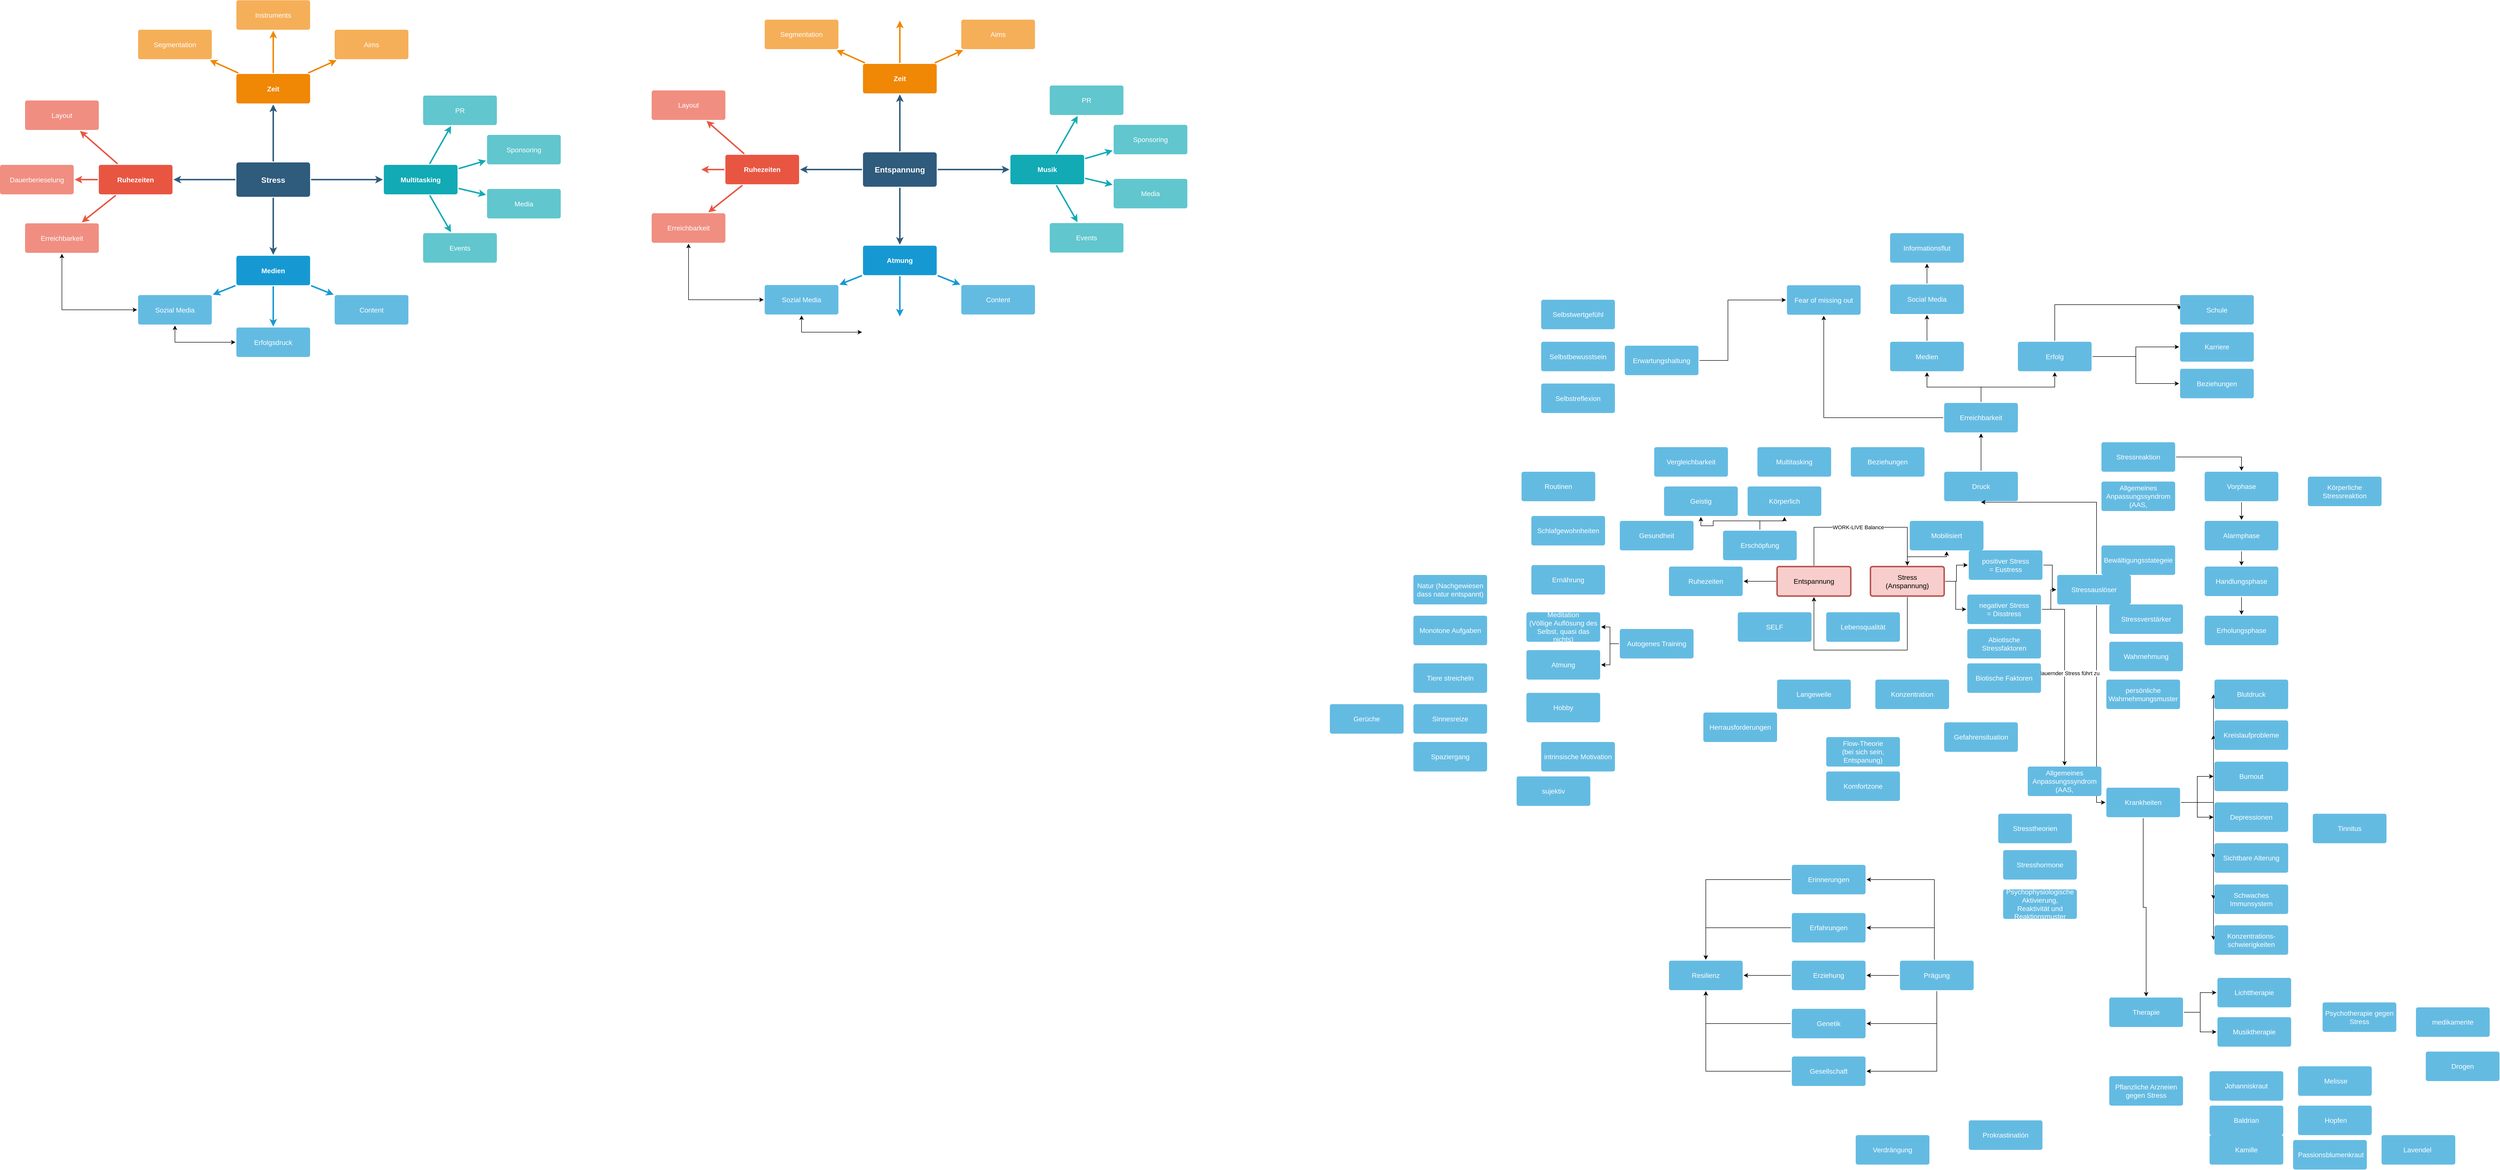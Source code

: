 <mxfile version="15.7.1" type="github">
  <diagram id="6a731a19-8d31-9384-78a2-239565b7b9f0" name="Page-1">
    <mxGraphModel dx="1181" dy="626" grid="1" gridSize="10" guides="1" tooltips="1" connect="1" arrows="1" fold="1" page="1" pageScale="1" pageWidth="1169" pageHeight="827" background="none" math="0" shadow="0">
      <root>
        <mxCell id="0" />
        <mxCell id="1" parent="0" />
        <mxCell id="1745" value="" style="edgeStyle=none;rounded=0;jumpStyle=none;html=1;shadow=0;labelBackgroundColor=none;startArrow=none;startFill=0;endArrow=classic;endFill=1;jettySize=auto;orthogonalLoop=1;strokeColor=#2F5B7C;strokeWidth=3;fontFamily=Helvetica;fontSize=16;fontColor=#23445D;spacing=5;" parent="1" source="1749" target="1764" edge="1">
          <mxGeometry relative="1" as="geometry" />
        </mxCell>
        <mxCell id="1746" value="" style="edgeStyle=none;rounded=0;jumpStyle=none;html=1;shadow=0;labelBackgroundColor=none;startArrow=none;startFill=0;endArrow=classic;endFill=1;jettySize=auto;orthogonalLoop=1;strokeColor=#2F5B7C;strokeWidth=3;fontFamily=Helvetica;fontSize=16;fontColor=#23445D;spacing=5;" parent="1" source="1749" target="1771" edge="1">
          <mxGeometry relative="1" as="geometry" />
        </mxCell>
        <mxCell id="1747" value="" style="edgeStyle=none;rounded=0;jumpStyle=none;html=1;shadow=0;labelBackgroundColor=none;startArrow=none;startFill=0;endArrow=classic;endFill=1;jettySize=auto;orthogonalLoop=1;strokeColor=#2F5B7C;strokeWidth=3;fontFamily=Helvetica;fontSize=16;fontColor=#23445D;spacing=5;" parent="1" source="1749" target="1760" edge="1">
          <mxGeometry relative="1" as="geometry" />
        </mxCell>
        <mxCell id="1748" value="" style="edgeStyle=none;rounded=0;jumpStyle=none;html=1;shadow=0;labelBackgroundColor=none;startArrow=none;startFill=0;endArrow=classic;endFill=1;jettySize=auto;orthogonalLoop=1;strokeColor=#2F5B7C;strokeWidth=3;fontFamily=Helvetica;fontSize=16;fontColor=#23445D;spacing=5;" parent="1" source="1749" target="1753" edge="1">
          <mxGeometry relative="1" as="geometry" />
        </mxCell>
        <mxCell id="1749" value="Stress" style="rounded=1;whiteSpace=wrap;html=1;shadow=0;labelBackgroundColor=none;strokeColor=none;strokeWidth=3;fillColor=#2F5B7C;fontFamily=Helvetica;fontSize=16;fontColor=#FFFFFF;align=center;fontStyle=1;spacing=5;arcSize=7;perimeterSpacing=2;" parent="1" vertex="1">
          <mxGeometry x="495" y="380.5" width="150" height="70" as="geometry" />
        </mxCell>
        <mxCell id="1750" value="" style="edgeStyle=none;rounded=1;jumpStyle=none;html=1;shadow=0;labelBackgroundColor=none;startArrow=none;startFill=0;jettySize=auto;orthogonalLoop=1;strokeColor=#E85642;strokeWidth=3;fontFamily=Helvetica;fontSize=14;fontColor=#FFFFFF;spacing=5;fontStyle=1;fillColor=#b0e3e6;" parent="1" source="1753" target="1756" edge="1">
          <mxGeometry relative="1" as="geometry" />
        </mxCell>
        <mxCell id="1751" value="" style="edgeStyle=none;rounded=1;jumpStyle=none;html=1;shadow=0;labelBackgroundColor=none;startArrow=none;startFill=0;jettySize=auto;orthogonalLoop=1;strokeColor=#E85642;strokeWidth=3;fontFamily=Helvetica;fontSize=14;fontColor=#FFFFFF;spacing=5;fontStyle=1;fillColor=#b0e3e6;" parent="1" source="1753" target="1755" edge="1">
          <mxGeometry relative="1" as="geometry" />
        </mxCell>
        <mxCell id="1752" value="" style="edgeStyle=none;rounded=1;jumpStyle=none;html=1;shadow=0;labelBackgroundColor=none;startArrow=none;startFill=0;jettySize=auto;orthogonalLoop=1;strokeColor=#E85642;strokeWidth=3;fontFamily=Helvetica;fontSize=14;fontColor=#FFFFFF;spacing=5;fontStyle=1;fillColor=#b0e3e6;" parent="1" source="1753" target="1754" edge="1">
          <mxGeometry relative="1" as="geometry" />
        </mxCell>
        <mxCell id="1753" value="Ruhezeiten" style="rounded=1;whiteSpace=wrap;html=1;shadow=0;labelBackgroundColor=none;strokeColor=none;strokeWidth=3;fillColor=#e85642;fontFamily=Helvetica;fontSize=14;fontColor=#FFFFFF;align=center;spacing=5;fontStyle=1;arcSize=7;perimeterSpacing=2;" parent="1" vertex="1">
          <mxGeometry x="215" y="385.5" width="150" height="60" as="geometry" />
        </mxCell>
        <mxCell id="1754" value="Erreichbarkeit" style="rounded=1;whiteSpace=wrap;html=1;shadow=0;labelBackgroundColor=none;strokeColor=none;strokeWidth=3;fillColor=#f08e81;fontFamily=Helvetica;fontSize=14;fontColor=#FFFFFF;align=center;spacing=5;fontStyle=0;arcSize=7;perimeterSpacing=2;" parent="1" vertex="1">
          <mxGeometry x="65" y="504.5" width="150" height="60" as="geometry" />
        </mxCell>
        <mxCell id="1755" value="Dauerberieselung" style="rounded=1;whiteSpace=wrap;html=1;shadow=0;labelBackgroundColor=none;strokeColor=none;strokeWidth=3;fillColor=#f08e81;fontFamily=Helvetica;fontSize=14;fontColor=#FFFFFF;align=center;spacing=5;fontStyle=0;arcSize=7;perimeterSpacing=2;" parent="1" vertex="1">
          <mxGeometry x="14" y="385.5" width="150" height="60" as="geometry" />
        </mxCell>
        <mxCell id="1756" value="Layout" style="rounded=1;whiteSpace=wrap;html=1;shadow=0;labelBackgroundColor=none;strokeColor=none;strokeWidth=3;fillColor=#f08e81;fontFamily=Helvetica;fontSize=14;fontColor=#FFFFFF;align=center;spacing=5;fontStyle=0;arcSize=7;perimeterSpacing=2;" parent="1" vertex="1">
          <mxGeometry x="65" y="254.5" width="150" height="60" as="geometry" />
        </mxCell>
        <mxCell id="1757" value="" style="edgeStyle=none;rounded=0;jumpStyle=none;html=1;shadow=0;labelBackgroundColor=none;startArrow=none;startFill=0;endArrow=classic;endFill=1;jettySize=auto;orthogonalLoop=1;strokeColor=#1699D3;strokeWidth=3;fontFamily=Helvetica;fontSize=14;fontColor=#FFFFFF;spacing=5;" parent="1" source="1760" target="1763" edge="1">
          <mxGeometry relative="1" as="geometry" />
        </mxCell>
        <mxCell id="1758" value="" style="edgeStyle=none;rounded=0;jumpStyle=none;html=1;shadow=0;labelBackgroundColor=none;startArrow=none;startFill=0;endArrow=classic;endFill=1;jettySize=auto;orthogonalLoop=1;strokeColor=#1699D3;strokeWidth=3;fontFamily=Helvetica;fontSize=14;fontColor=#FFFFFF;spacing=5;" parent="1" source="1760" target="1762" edge="1">
          <mxGeometry relative="1" as="geometry" />
        </mxCell>
        <mxCell id="1759" value="" style="edgeStyle=none;rounded=0;jumpStyle=none;html=1;shadow=0;labelBackgroundColor=none;startArrow=none;startFill=0;endArrow=classic;endFill=1;jettySize=auto;orthogonalLoop=1;strokeColor=#1699D3;strokeWidth=3;fontFamily=Helvetica;fontSize=14;fontColor=#FFFFFF;spacing=5;" parent="1" source="1760" target="1761" edge="1">
          <mxGeometry relative="1" as="geometry" />
        </mxCell>
        <mxCell id="1760" value="Medien" style="rounded=1;whiteSpace=wrap;html=1;shadow=0;labelBackgroundColor=none;strokeColor=none;strokeWidth=3;fillColor=#1699d3;fontFamily=Helvetica;fontSize=14;fontColor=#FFFFFF;align=center;spacing=5;fontStyle=1;arcSize=7;perimeterSpacing=2;" parent="1" vertex="1">
          <mxGeometry x="495" y="570.5" width="150" height="60" as="geometry" />
        </mxCell>
        <mxCell id="1761" value="Content" style="rounded=1;whiteSpace=wrap;html=1;shadow=0;labelBackgroundColor=none;strokeColor=none;strokeWidth=3;fillColor=#64bbe2;fontFamily=Helvetica;fontSize=14;fontColor=#FFFFFF;align=center;spacing=5;arcSize=7;perimeterSpacing=2;" parent="1" vertex="1">
          <mxGeometry x="695" y="650.5" width="150" height="60" as="geometry" />
        </mxCell>
        <mxCell id="1762" value="Erfolgsdruck" style="rounded=1;whiteSpace=wrap;html=1;shadow=0;labelBackgroundColor=none;strokeColor=none;strokeWidth=3;fillColor=#64bbe2;fontFamily=Helvetica;fontSize=14;fontColor=#FFFFFF;align=center;spacing=5;arcSize=7;perimeterSpacing=2;" parent="1" vertex="1">
          <mxGeometry x="495" y="716.5" width="150" height="60" as="geometry" />
        </mxCell>
        <mxCell id="zGOC3p9uXt0Jz3KyNcmC-1779" style="edgeStyle=orthogonalEdgeStyle;rounded=0;orthogonalLoop=1;jettySize=auto;html=1;endArrow=classic;endFill=1;startArrow=classic;startFill=1;" parent="1" source="1763" target="1754" edge="1">
          <mxGeometry relative="1" as="geometry" />
        </mxCell>
        <mxCell id="zGOC3p9uXt0Jz3KyNcmC-1780" style="edgeStyle=orthogonalEdgeStyle;rounded=0;orthogonalLoop=1;jettySize=auto;html=1;entryX=0;entryY=0.5;entryDx=0;entryDy=0;startArrow=classic;startFill=1;endArrow=classic;endFill=1;exitX=0.5;exitY=1;exitDx=0;exitDy=0;" parent="1" source="1763" target="1762" edge="1">
          <mxGeometry relative="1" as="geometry">
            <Array as="points">
              <mxPoint x="370" y="747" />
            </Array>
          </mxGeometry>
        </mxCell>
        <mxCell id="1763" value="Sozial Media" style="rounded=1;whiteSpace=wrap;html=1;shadow=0;labelBackgroundColor=none;strokeColor=none;strokeWidth=3;fillColor=#64bbe2;fontFamily=Helvetica;fontSize=14;fontColor=#FFFFFF;align=center;spacing=5;arcSize=7;perimeterSpacing=2;" parent="1" vertex="1">
          <mxGeometry x="295" y="650.5" width="150" height="60" as="geometry" />
        </mxCell>
        <mxCell id="1764" value="Zeit" style="rounded=1;whiteSpace=wrap;html=1;shadow=0;labelBackgroundColor=none;strokeColor=none;strokeWidth=3;fillColor=#F08705;fontFamily=Helvetica;fontSize=14;fontColor=#FFFFFF;align=center;spacing=5;fontStyle=1;arcSize=7;perimeterSpacing=2;" parent="1" vertex="1">
          <mxGeometry x="495" y="200.5" width="150" height="60" as="geometry" />
        </mxCell>
        <mxCell id="1765" value="Aims&lt;br&gt;" style="rounded=1;whiteSpace=wrap;html=1;shadow=0;labelBackgroundColor=none;strokeColor=none;strokeWidth=3;fillColor=#f5af58;fontFamily=Helvetica;fontSize=14;fontColor=#FFFFFF;align=center;spacing=5;arcSize=7;perimeterSpacing=2;" parent="1" vertex="1">
          <mxGeometry x="695" y="110.5" width="150" height="60" as="geometry" />
        </mxCell>
        <mxCell id="1766" value="" style="edgeStyle=none;rounded=0;jumpStyle=none;html=1;shadow=0;labelBackgroundColor=none;startArrow=none;startFill=0;endArrow=classic;endFill=1;jettySize=auto;orthogonalLoop=1;strokeColor=#F08705;strokeWidth=3;fontFamily=Helvetica;fontSize=14;fontColor=#FFFFFF;spacing=5;" parent="1" source="1764" target="1765" edge="1">
          <mxGeometry relative="1" as="geometry" />
        </mxCell>
        <mxCell id="1767" value="Instruments" style="rounded=1;whiteSpace=wrap;html=1;shadow=0;labelBackgroundColor=none;strokeColor=none;strokeWidth=3;fillColor=#f5af58;fontFamily=Helvetica;fontSize=14;fontColor=#FFFFFF;align=center;spacing=5;arcSize=7;perimeterSpacing=2;" parent="1" vertex="1">
          <mxGeometry x="495" y="50.5" width="150" height="60" as="geometry" />
        </mxCell>
        <mxCell id="1768" value="" style="edgeStyle=none;rounded=0;jumpStyle=none;html=1;shadow=0;labelBackgroundColor=none;startArrow=none;startFill=0;endArrow=classic;endFill=1;jettySize=auto;orthogonalLoop=1;strokeColor=#F08705;strokeWidth=3;fontFamily=Helvetica;fontSize=14;fontColor=#FFFFFF;spacing=5;" parent="1" source="1764" target="1767" edge="1">
          <mxGeometry relative="1" as="geometry" />
        </mxCell>
        <mxCell id="1769" value="Segmentation" style="rounded=1;whiteSpace=wrap;html=1;shadow=0;labelBackgroundColor=none;strokeColor=none;strokeWidth=3;fillColor=#f5af58;fontFamily=Helvetica;fontSize=14;fontColor=#FFFFFF;align=center;spacing=5;arcSize=7;perimeterSpacing=2;" parent="1" vertex="1">
          <mxGeometry x="295" y="110.5" width="150" height="60" as="geometry" />
        </mxCell>
        <mxCell id="1770" value="" style="edgeStyle=none;rounded=0;jumpStyle=none;html=1;shadow=0;labelBackgroundColor=none;startArrow=none;startFill=0;endArrow=classic;endFill=1;jettySize=auto;orthogonalLoop=1;strokeColor=#F08705;strokeWidth=3;fontFamily=Helvetica;fontSize=14;fontColor=#FFFFFF;spacing=5;" parent="1" source="1764" target="1769" edge="1">
          <mxGeometry relative="1" as="geometry" />
        </mxCell>
        <mxCell id="1771" value="Multitasking" style="rounded=1;whiteSpace=wrap;html=1;shadow=0;labelBackgroundColor=none;strokeColor=none;strokeWidth=3;fillColor=#12aab5;fontFamily=Helvetica;fontSize=14;fontColor=#FFFFFF;align=center;spacing=5;fontStyle=1;arcSize=7;perimeterSpacing=2;" parent="1" vertex="1">
          <mxGeometry x="795" y="385.5" width="150" height="60" as="geometry" />
        </mxCell>
        <mxCell id="1772" value="Events" style="rounded=1;whiteSpace=wrap;html=1;shadow=0;labelBackgroundColor=none;strokeColor=none;strokeWidth=3;fillColor=#61c6ce;fontFamily=Helvetica;fontSize=14;fontColor=#FFFFFF;align=center;spacing=5;fontStyle=0;arcSize=7;perimeterSpacing=2;" parent="1" vertex="1">
          <mxGeometry x="875" y="524.5" width="150" height="60" as="geometry" />
        </mxCell>
        <mxCell id="1773" value="" style="edgeStyle=none;rounded=1;jumpStyle=none;html=1;shadow=0;labelBackgroundColor=none;startArrow=none;startFill=0;jettySize=auto;orthogonalLoop=1;strokeColor=#12AAB5;strokeWidth=3;fontFamily=Helvetica;fontSize=14;fontColor=#FFFFFF;spacing=5;fontStyle=1;fillColor=#b0e3e6;" parent="1" source="1771" target="1772" edge="1">
          <mxGeometry relative="1" as="geometry" />
        </mxCell>
        <mxCell id="1774" value="Media" style="rounded=1;whiteSpace=wrap;html=1;shadow=0;labelBackgroundColor=none;strokeColor=none;strokeWidth=3;fillColor=#61c6ce;fontFamily=Helvetica;fontSize=14;fontColor=#FFFFFF;align=center;spacing=5;fontStyle=0;arcSize=7;perimeterSpacing=2;" parent="1" vertex="1">
          <mxGeometry x="1005" y="434.5" width="150" height="60" as="geometry" />
        </mxCell>
        <mxCell id="1775" value="" style="edgeStyle=none;rounded=1;jumpStyle=none;html=1;shadow=0;labelBackgroundColor=none;startArrow=none;startFill=0;jettySize=auto;orthogonalLoop=1;strokeColor=#12AAB5;strokeWidth=3;fontFamily=Helvetica;fontSize=14;fontColor=#FFFFFF;spacing=5;fontStyle=1;fillColor=#b0e3e6;" parent="1" source="1771" target="1774" edge="1">
          <mxGeometry relative="1" as="geometry" />
        </mxCell>
        <mxCell id="1776" value="Sponsoring" style="rounded=1;whiteSpace=wrap;html=1;shadow=0;labelBackgroundColor=none;strokeColor=none;strokeWidth=3;fillColor=#61c6ce;fontFamily=Helvetica;fontSize=14;fontColor=#FFFFFF;align=center;spacing=5;fontStyle=0;arcSize=7;perimeterSpacing=2;" parent="1" vertex="1">
          <mxGeometry x="1005" y="324.5" width="150" height="60" as="geometry" />
        </mxCell>
        <mxCell id="1777" value="" style="edgeStyle=none;rounded=1;jumpStyle=none;html=1;shadow=0;labelBackgroundColor=none;startArrow=none;startFill=0;jettySize=auto;orthogonalLoop=1;strokeColor=#12AAB5;strokeWidth=3;fontFamily=Helvetica;fontSize=14;fontColor=#FFFFFF;spacing=5;fontStyle=1;fillColor=#b0e3e6;" parent="1" source="1771" target="1776" edge="1">
          <mxGeometry relative="1" as="geometry" />
        </mxCell>
        <mxCell id="1778" value="PR" style="rounded=1;whiteSpace=wrap;html=1;shadow=0;labelBackgroundColor=none;strokeColor=none;strokeWidth=3;fillColor=#61c6ce;fontFamily=Helvetica;fontSize=14;fontColor=#FFFFFF;align=center;spacing=5;fontStyle=0;arcSize=7;perimeterSpacing=2;" parent="1" vertex="1">
          <mxGeometry x="875" y="244.5" width="150" height="60" as="geometry" />
        </mxCell>
        <mxCell id="1779" value="" style="edgeStyle=none;rounded=1;jumpStyle=none;html=1;shadow=0;labelBackgroundColor=none;startArrow=none;startFill=0;jettySize=auto;orthogonalLoop=1;strokeColor=#12AAB5;strokeWidth=3;fontFamily=Helvetica;fontSize=14;fontColor=#FFFFFF;spacing=5;fontStyle=1;fillColor=#b0e3e6;" parent="1" source="1771" target="1778" edge="1">
          <mxGeometry relative="1" as="geometry" />
        </mxCell>
        <mxCell id="zGOC3p9uXt0Jz3KyNcmC-1815" value="" style="edgeStyle=none;rounded=0;jumpStyle=none;html=1;shadow=0;labelBackgroundColor=none;startArrow=none;startFill=0;endArrow=classic;endFill=1;jettySize=auto;orthogonalLoop=1;strokeColor=#2F5B7C;strokeWidth=3;fontFamily=Helvetica;fontSize=16;fontColor=#23445D;spacing=5;" parent="1" source="zGOC3p9uXt0Jz3KyNcmC-1819" target="zGOC3p9uXt0Jz3KyNcmC-1834" edge="1">
          <mxGeometry relative="1" as="geometry" />
        </mxCell>
        <mxCell id="zGOC3p9uXt0Jz3KyNcmC-1816" value="" style="edgeStyle=none;rounded=0;jumpStyle=none;html=1;shadow=0;labelBackgroundColor=none;startArrow=none;startFill=0;endArrow=classic;endFill=1;jettySize=auto;orthogonalLoop=1;strokeColor=#2F5B7C;strokeWidth=3;fontFamily=Helvetica;fontSize=16;fontColor=#23445D;spacing=5;" parent="1" source="zGOC3p9uXt0Jz3KyNcmC-1819" target="zGOC3p9uXt0Jz3KyNcmC-1840" edge="1">
          <mxGeometry relative="1" as="geometry" />
        </mxCell>
        <mxCell id="zGOC3p9uXt0Jz3KyNcmC-1817" value="" style="edgeStyle=none;rounded=0;jumpStyle=none;html=1;shadow=0;labelBackgroundColor=none;startArrow=none;startFill=0;endArrow=classic;endFill=1;jettySize=auto;orthogonalLoop=1;strokeColor=#2F5B7C;strokeWidth=3;fontFamily=Helvetica;fontSize=16;fontColor=#23445D;spacing=5;" parent="1" source="zGOC3p9uXt0Jz3KyNcmC-1819" target="zGOC3p9uXt0Jz3KyNcmC-1829" edge="1">
          <mxGeometry relative="1" as="geometry" />
        </mxCell>
        <mxCell id="zGOC3p9uXt0Jz3KyNcmC-1818" value="" style="edgeStyle=none;rounded=0;jumpStyle=none;html=1;shadow=0;labelBackgroundColor=none;startArrow=none;startFill=0;endArrow=classic;endFill=1;jettySize=auto;orthogonalLoop=1;strokeColor=#2F5B7C;strokeWidth=3;fontFamily=Helvetica;fontSize=16;fontColor=#23445D;spacing=5;" parent="1" source="zGOC3p9uXt0Jz3KyNcmC-1819" target="zGOC3p9uXt0Jz3KyNcmC-1823" edge="1">
          <mxGeometry relative="1" as="geometry" />
        </mxCell>
        <mxCell id="zGOC3p9uXt0Jz3KyNcmC-1819" value="Entspannung" style="rounded=1;whiteSpace=wrap;html=1;shadow=0;labelBackgroundColor=none;strokeColor=none;strokeWidth=3;fillColor=#2F5B7C;fontFamily=Helvetica;fontSize=16;fontColor=#FFFFFF;align=center;fontStyle=1;spacing=5;arcSize=7;perimeterSpacing=2;" parent="1" vertex="1">
          <mxGeometry x="1770" y="360" width="150" height="70" as="geometry" />
        </mxCell>
        <mxCell id="zGOC3p9uXt0Jz3KyNcmC-1820" value="" style="edgeStyle=none;rounded=1;jumpStyle=none;html=1;shadow=0;labelBackgroundColor=none;startArrow=none;startFill=0;jettySize=auto;orthogonalLoop=1;strokeColor=#E85642;strokeWidth=3;fontFamily=Helvetica;fontSize=14;fontColor=#FFFFFF;spacing=5;fontStyle=1;fillColor=#b0e3e6;" parent="1" source="zGOC3p9uXt0Jz3KyNcmC-1823" target="zGOC3p9uXt0Jz3KyNcmC-1825" edge="1">
          <mxGeometry relative="1" as="geometry" />
        </mxCell>
        <mxCell id="zGOC3p9uXt0Jz3KyNcmC-1821" value="" style="edgeStyle=none;rounded=1;jumpStyle=none;html=1;shadow=0;labelBackgroundColor=none;startArrow=none;startFill=0;jettySize=auto;orthogonalLoop=1;strokeColor=#E85642;strokeWidth=3;fontFamily=Helvetica;fontSize=14;fontColor=#FFFFFF;spacing=5;fontStyle=1;fillColor=#b0e3e6;" parent="1" source="zGOC3p9uXt0Jz3KyNcmC-1823" edge="1">
          <mxGeometry relative="1" as="geometry">
            <mxPoint x="1441.0" y="395" as="targetPoint" />
          </mxGeometry>
        </mxCell>
        <mxCell id="zGOC3p9uXt0Jz3KyNcmC-1822" value="" style="edgeStyle=none;rounded=1;jumpStyle=none;html=1;shadow=0;labelBackgroundColor=none;startArrow=none;startFill=0;jettySize=auto;orthogonalLoop=1;strokeColor=#E85642;strokeWidth=3;fontFamily=Helvetica;fontSize=14;fontColor=#FFFFFF;spacing=5;fontStyle=1;fillColor=#b0e3e6;" parent="1" source="zGOC3p9uXt0Jz3KyNcmC-1823" target="zGOC3p9uXt0Jz3KyNcmC-1824" edge="1">
          <mxGeometry relative="1" as="geometry" />
        </mxCell>
        <mxCell id="zGOC3p9uXt0Jz3KyNcmC-1823" value="Ruhezeiten" style="rounded=1;whiteSpace=wrap;html=1;shadow=0;labelBackgroundColor=none;strokeColor=none;strokeWidth=3;fillColor=#e85642;fontFamily=Helvetica;fontSize=14;fontColor=#FFFFFF;align=center;spacing=5;fontStyle=1;arcSize=7;perimeterSpacing=2;" parent="1" vertex="1">
          <mxGeometry x="1490" y="365" width="150" height="60" as="geometry" />
        </mxCell>
        <mxCell id="zGOC3p9uXt0Jz3KyNcmC-1824" value="Erreichbarkeit" style="rounded=1;whiteSpace=wrap;html=1;shadow=0;labelBackgroundColor=none;strokeColor=none;strokeWidth=3;fillColor=#f08e81;fontFamily=Helvetica;fontSize=14;fontColor=#FFFFFF;align=center;spacing=5;fontStyle=0;arcSize=7;perimeterSpacing=2;" parent="1" vertex="1">
          <mxGeometry x="1340" y="484" width="150" height="60" as="geometry" />
        </mxCell>
        <mxCell id="zGOC3p9uXt0Jz3KyNcmC-1825" value="Layout" style="rounded=1;whiteSpace=wrap;html=1;shadow=0;labelBackgroundColor=none;strokeColor=none;strokeWidth=3;fillColor=#f08e81;fontFamily=Helvetica;fontSize=14;fontColor=#FFFFFF;align=center;spacing=5;fontStyle=0;arcSize=7;perimeterSpacing=2;" parent="1" vertex="1">
          <mxGeometry x="1340" y="234" width="150" height="60" as="geometry" />
        </mxCell>
        <mxCell id="zGOC3p9uXt0Jz3KyNcmC-1826" value="" style="edgeStyle=none;rounded=0;jumpStyle=none;html=1;shadow=0;labelBackgroundColor=none;startArrow=none;startFill=0;endArrow=classic;endFill=1;jettySize=auto;orthogonalLoop=1;strokeColor=#1699D3;strokeWidth=3;fontFamily=Helvetica;fontSize=14;fontColor=#FFFFFF;spacing=5;" parent="1" source="zGOC3p9uXt0Jz3KyNcmC-1829" target="zGOC3p9uXt0Jz3KyNcmC-1833" edge="1">
          <mxGeometry relative="1" as="geometry" />
        </mxCell>
        <mxCell id="zGOC3p9uXt0Jz3KyNcmC-1827" value="" style="edgeStyle=none;rounded=0;jumpStyle=none;html=1;shadow=0;labelBackgroundColor=none;startArrow=none;startFill=0;endArrow=classic;endFill=1;jettySize=auto;orthogonalLoop=1;strokeColor=#1699D3;strokeWidth=3;fontFamily=Helvetica;fontSize=14;fontColor=#FFFFFF;spacing=5;" parent="1" source="zGOC3p9uXt0Jz3KyNcmC-1829" edge="1">
          <mxGeometry relative="1" as="geometry">
            <mxPoint x="1845" y="694" as="targetPoint" />
          </mxGeometry>
        </mxCell>
        <mxCell id="zGOC3p9uXt0Jz3KyNcmC-1828" value="" style="edgeStyle=none;rounded=0;jumpStyle=none;html=1;shadow=0;labelBackgroundColor=none;startArrow=none;startFill=0;endArrow=classic;endFill=1;jettySize=auto;orthogonalLoop=1;strokeColor=#1699D3;strokeWidth=3;fontFamily=Helvetica;fontSize=14;fontColor=#FFFFFF;spacing=5;" parent="1" source="zGOC3p9uXt0Jz3KyNcmC-1829" target="zGOC3p9uXt0Jz3KyNcmC-1830" edge="1">
          <mxGeometry relative="1" as="geometry" />
        </mxCell>
        <mxCell id="zGOC3p9uXt0Jz3KyNcmC-1829" value="Atmung" style="rounded=1;whiteSpace=wrap;html=1;shadow=0;labelBackgroundColor=none;strokeColor=none;strokeWidth=3;fillColor=#1699d3;fontFamily=Helvetica;fontSize=14;fontColor=#FFFFFF;align=center;spacing=5;fontStyle=1;arcSize=7;perimeterSpacing=2;" parent="1" vertex="1">
          <mxGeometry x="1770" y="550" width="150" height="60" as="geometry" />
        </mxCell>
        <mxCell id="zGOC3p9uXt0Jz3KyNcmC-1830" value="Content" style="rounded=1;whiteSpace=wrap;html=1;shadow=0;labelBackgroundColor=none;strokeColor=none;strokeWidth=3;fillColor=#64bbe2;fontFamily=Helvetica;fontSize=14;fontColor=#FFFFFF;align=center;spacing=5;arcSize=7;perimeterSpacing=2;" parent="1" vertex="1">
          <mxGeometry x="1970" y="630" width="150" height="60" as="geometry" />
        </mxCell>
        <mxCell id="zGOC3p9uXt0Jz3KyNcmC-1831" style="edgeStyle=orthogonalEdgeStyle;rounded=0;orthogonalLoop=1;jettySize=auto;html=1;endArrow=classic;endFill=1;startArrow=classic;startFill=1;" parent="1" source="zGOC3p9uXt0Jz3KyNcmC-1833" target="zGOC3p9uXt0Jz3KyNcmC-1824" edge="1">
          <mxGeometry relative="1" as="geometry" />
        </mxCell>
        <mxCell id="zGOC3p9uXt0Jz3KyNcmC-1832" style="edgeStyle=orthogonalEdgeStyle;rounded=0;orthogonalLoop=1;jettySize=auto;html=1;entryX=0;entryY=0.5;entryDx=0;entryDy=0;startArrow=classic;startFill=1;endArrow=classic;endFill=1;exitX=0.5;exitY=1;exitDx=0;exitDy=0;" parent="1" source="zGOC3p9uXt0Jz3KyNcmC-1833" edge="1">
          <mxGeometry relative="1" as="geometry">
            <mxPoint x="1768" y="726" as="targetPoint" />
            <Array as="points">
              <mxPoint x="1645" y="726.5" />
            </Array>
          </mxGeometry>
        </mxCell>
        <mxCell id="zGOC3p9uXt0Jz3KyNcmC-1833" value="Sozial Media" style="rounded=1;whiteSpace=wrap;html=1;shadow=0;labelBackgroundColor=none;strokeColor=none;strokeWidth=3;fillColor=#64bbe2;fontFamily=Helvetica;fontSize=14;fontColor=#FFFFFF;align=center;spacing=5;arcSize=7;perimeterSpacing=2;" parent="1" vertex="1">
          <mxGeometry x="1570" y="630" width="150" height="60" as="geometry" />
        </mxCell>
        <mxCell id="zGOC3p9uXt0Jz3KyNcmC-1834" value="Zeit" style="rounded=1;whiteSpace=wrap;html=1;shadow=0;labelBackgroundColor=none;strokeColor=none;strokeWidth=3;fillColor=#F08705;fontFamily=Helvetica;fontSize=14;fontColor=#FFFFFF;align=center;spacing=5;fontStyle=1;arcSize=7;perimeterSpacing=2;" parent="1" vertex="1">
          <mxGeometry x="1770" y="180" width="150" height="60" as="geometry" />
        </mxCell>
        <mxCell id="zGOC3p9uXt0Jz3KyNcmC-1835" value="Aims&lt;br&gt;" style="rounded=1;whiteSpace=wrap;html=1;shadow=0;labelBackgroundColor=none;strokeColor=none;strokeWidth=3;fillColor=#f5af58;fontFamily=Helvetica;fontSize=14;fontColor=#FFFFFF;align=center;spacing=5;arcSize=7;perimeterSpacing=2;" parent="1" vertex="1">
          <mxGeometry x="1970" y="90" width="150" height="60" as="geometry" />
        </mxCell>
        <mxCell id="zGOC3p9uXt0Jz3KyNcmC-1836" value="" style="edgeStyle=none;rounded=0;jumpStyle=none;html=1;shadow=0;labelBackgroundColor=none;startArrow=none;startFill=0;endArrow=classic;endFill=1;jettySize=auto;orthogonalLoop=1;strokeColor=#F08705;strokeWidth=3;fontFamily=Helvetica;fontSize=14;fontColor=#FFFFFF;spacing=5;" parent="1" source="zGOC3p9uXt0Jz3KyNcmC-1834" target="zGOC3p9uXt0Jz3KyNcmC-1835" edge="1">
          <mxGeometry relative="1" as="geometry" />
        </mxCell>
        <mxCell id="zGOC3p9uXt0Jz3KyNcmC-1837" value="" style="edgeStyle=none;rounded=0;jumpStyle=none;html=1;shadow=0;labelBackgroundColor=none;startArrow=none;startFill=0;endArrow=classic;endFill=1;jettySize=auto;orthogonalLoop=1;strokeColor=#F08705;strokeWidth=3;fontFamily=Helvetica;fontSize=14;fontColor=#FFFFFF;spacing=5;" parent="1" source="zGOC3p9uXt0Jz3KyNcmC-1834" edge="1">
          <mxGeometry relative="1" as="geometry">
            <mxPoint x="1845" y="92" as="targetPoint" />
          </mxGeometry>
        </mxCell>
        <mxCell id="zGOC3p9uXt0Jz3KyNcmC-1838" value="Segmentation" style="rounded=1;whiteSpace=wrap;html=1;shadow=0;labelBackgroundColor=none;strokeColor=none;strokeWidth=3;fillColor=#f5af58;fontFamily=Helvetica;fontSize=14;fontColor=#FFFFFF;align=center;spacing=5;arcSize=7;perimeterSpacing=2;" parent="1" vertex="1">
          <mxGeometry x="1570" y="90" width="150" height="60" as="geometry" />
        </mxCell>
        <mxCell id="zGOC3p9uXt0Jz3KyNcmC-1839" value="" style="edgeStyle=none;rounded=0;jumpStyle=none;html=1;shadow=0;labelBackgroundColor=none;startArrow=none;startFill=0;endArrow=classic;endFill=1;jettySize=auto;orthogonalLoop=1;strokeColor=#F08705;strokeWidth=3;fontFamily=Helvetica;fontSize=14;fontColor=#FFFFFF;spacing=5;" parent="1" source="zGOC3p9uXt0Jz3KyNcmC-1834" target="zGOC3p9uXt0Jz3KyNcmC-1838" edge="1">
          <mxGeometry relative="1" as="geometry" />
        </mxCell>
        <mxCell id="zGOC3p9uXt0Jz3KyNcmC-1840" value="Musik" style="rounded=1;whiteSpace=wrap;html=1;shadow=0;labelBackgroundColor=none;strokeColor=none;strokeWidth=3;fillColor=#12aab5;fontFamily=Helvetica;fontSize=14;fontColor=#FFFFFF;align=center;spacing=5;fontStyle=1;arcSize=7;perimeterSpacing=2;" parent="1" vertex="1">
          <mxGeometry x="2070" y="365.0" width="150" height="60" as="geometry" />
        </mxCell>
        <mxCell id="zGOC3p9uXt0Jz3KyNcmC-1841" value="Events" style="rounded=1;whiteSpace=wrap;html=1;shadow=0;labelBackgroundColor=none;strokeColor=none;strokeWidth=3;fillColor=#61c6ce;fontFamily=Helvetica;fontSize=14;fontColor=#FFFFFF;align=center;spacing=5;fontStyle=0;arcSize=7;perimeterSpacing=2;" parent="1" vertex="1">
          <mxGeometry x="2150" y="504" width="150" height="60" as="geometry" />
        </mxCell>
        <mxCell id="zGOC3p9uXt0Jz3KyNcmC-1842" value="" style="edgeStyle=none;rounded=1;jumpStyle=none;html=1;shadow=0;labelBackgroundColor=none;startArrow=none;startFill=0;jettySize=auto;orthogonalLoop=1;strokeColor=#12AAB5;strokeWidth=3;fontFamily=Helvetica;fontSize=14;fontColor=#FFFFFF;spacing=5;fontStyle=1;fillColor=#b0e3e6;" parent="1" source="zGOC3p9uXt0Jz3KyNcmC-1840" target="zGOC3p9uXt0Jz3KyNcmC-1841" edge="1">
          <mxGeometry relative="1" as="geometry" />
        </mxCell>
        <mxCell id="zGOC3p9uXt0Jz3KyNcmC-1843" value="Media" style="rounded=1;whiteSpace=wrap;html=1;shadow=0;labelBackgroundColor=none;strokeColor=none;strokeWidth=3;fillColor=#61c6ce;fontFamily=Helvetica;fontSize=14;fontColor=#FFFFFF;align=center;spacing=5;fontStyle=0;arcSize=7;perimeterSpacing=2;" parent="1" vertex="1">
          <mxGeometry x="2280" y="414" width="150" height="60" as="geometry" />
        </mxCell>
        <mxCell id="zGOC3p9uXt0Jz3KyNcmC-1844" value="" style="edgeStyle=none;rounded=1;jumpStyle=none;html=1;shadow=0;labelBackgroundColor=none;startArrow=none;startFill=0;jettySize=auto;orthogonalLoop=1;strokeColor=#12AAB5;strokeWidth=3;fontFamily=Helvetica;fontSize=14;fontColor=#FFFFFF;spacing=5;fontStyle=1;fillColor=#b0e3e6;" parent="1" source="zGOC3p9uXt0Jz3KyNcmC-1840" target="zGOC3p9uXt0Jz3KyNcmC-1843" edge="1">
          <mxGeometry relative="1" as="geometry" />
        </mxCell>
        <mxCell id="zGOC3p9uXt0Jz3KyNcmC-1845" value="Sponsoring" style="rounded=1;whiteSpace=wrap;html=1;shadow=0;labelBackgroundColor=none;strokeColor=none;strokeWidth=3;fillColor=#61c6ce;fontFamily=Helvetica;fontSize=14;fontColor=#FFFFFF;align=center;spacing=5;fontStyle=0;arcSize=7;perimeterSpacing=2;" parent="1" vertex="1">
          <mxGeometry x="2280" y="304" width="150" height="60" as="geometry" />
        </mxCell>
        <mxCell id="zGOC3p9uXt0Jz3KyNcmC-1846" value="" style="edgeStyle=none;rounded=1;jumpStyle=none;html=1;shadow=0;labelBackgroundColor=none;startArrow=none;startFill=0;jettySize=auto;orthogonalLoop=1;strokeColor=#12AAB5;strokeWidth=3;fontFamily=Helvetica;fontSize=14;fontColor=#FFFFFF;spacing=5;fontStyle=1;fillColor=#b0e3e6;" parent="1" source="zGOC3p9uXt0Jz3KyNcmC-1840" target="zGOC3p9uXt0Jz3KyNcmC-1845" edge="1">
          <mxGeometry relative="1" as="geometry" />
        </mxCell>
        <mxCell id="zGOC3p9uXt0Jz3KyNcmC-1847" value="PR" style="rounded=1;whiteSpace=wrap;html=1;shadow=0;labelBackgroundColor=none;strokeColor=none;strokeWidth=3;fillColor=#61c6ce;fontFamily=Helvetica;fontSize=14;fontColor=#FFFFFF;align=center;spacing=5;fontStyle=0;arcSize=7;perimeterSpacing=2;" parent="1" vertex="1">
          <mxGeometry x="2150" y="224" width="150" height="60" as="geometry" />
        </mxCell>
        <mxCell id="zGOC3p9uXt0Jz3KyNcmC-1848" value="" style="edgeStyle=none;rounded=1;jumpStyle=none;html=1;shadow=0;labelBackgroundColor=none;startArrow=none;startFill=0;jettySize=auto;orthogonalLoop=1;strokeColor=#12AAB5;strokeWidth=3;fontFamily=Helvetica;fontSize=14;fontColor=#FFFFFF;spacing=5;fontStyle=1;fillColor=#b0e3e6;" parent="1" source="zGOC3p9uXt0Jz3KyNcmC-1840" target="zGOC3p9uXt0Jz3KyNcmC-1847" edge="1">
          <mxGeometry relative="1" as="geometry" />
        </mxCell>
        <mxCell id="-PCjgl74gJDNO052v1AN-1783" style="edgeStyle=orthogonalEdgeStyle;rounded=0;orthogonalLoop=1;jettySize=auto;html=1;entryX=0.5;entryY=1;entryDx=0;entryDy=0;exitX=0.5;exitY=1;exitDx=0;exitDy=0;" edge="1" parent="1" source="zGOC3p9uXt0Jz3KyNcmC-1850" target="zGOC3p9uXt0Jz3KyNcmC-1863">
          <mxGeometry relative="1" as="geometry">
            <Array as="points">
              <mxPoint x="3895" y="1373" />
              <mxPoint x="3705" y="1373" />
            </Array>
          </mxGeometry>
        </mxCell>
        <mxCell id="-PCjgl74gJDNO052v1AN-1809" style="edgeStyle=orthogonalEdgeStyle;rounded=0;orthogonalLoop=1;jettySize=auto;html=1;entryX=0;entryY=0.5;entryDx=0;entryDy=0;" edge="1" parent="1" source="zGOC3p9uXt0Jz3KyNcmC-1850" target="-PCjgl74gJDNO052v1AN-1823">
          <mxGeometry relative="1" as="geometry" />
        </mxCell>
        <mxCell id="-PCjgl74gJDNO052v1AN-1857" style="edgeStyle=orthogonalEdgeStyle;rounded=0;orthogonalLoop=1;jettySize=auto;html=1;" edge="1" parent="1" source="zGOC3p9uXt0Jz3KyNcmC-1850" target="-PCjgl74gJDNO052v1AN-1824">
          <mxGeometry relative="1" as="geometry" />
        </mxCell>
        <mxCell id="-PCjgl74gJDNO052v1AN-1888" style="edgeStyle=orthogonalEdgeStyle;rounded=0;orthogonalLoop=1;jettySize=auto;html=1;entryX=0.5;entryY=1;entryDx=0;entryDy=0;" edge="1" parent="1" source="zGOC3p9uXt0Jz3KyNcmC-1850" target="-PCjgl74gJDNO052v1AN-1887">
          <mxGeometry relative="1" as="geometry" />
        </mxCell>
        <mxCell id="zGOC3p9uXt0Jz3KyNcmC-1850" value="Stress&lt;br&gt;(Anspannung)" style="rounded=1;whiteSpace=wrap;html=1;shadow=0;labelBackgroundColor=none;strokeColor=#b85450;strokeWidth=3;fillColor=#f8cecc;fontFamily=Helvetica;fontSize=14;align=center;spacing=5;arcSize=7;perimeterSpacing=2;" parent="1" vertex="1">
          <mxGeometry x="3820" y="1203" width="150" height="60" as="geometry" />
        </mxCell>
        <mxCell id="zGOC3p9uXt0Jz3KyNcmC-1851" value="Resilienz" style="rounded=1;whiteSpace=wrap;html=1;shadow=0;labelBackgroundColor=none;strokeColor=none;strokeWidth=3;fillColor=#64bbe2;fontFamily=Helvetica;fontSize=14;fontColor=#FFFFFF;align=center;spacing=5;arcSize=7;perimeterSpacing=2;" parent="1" vertex="1">
          <mxGeometry x="3410" y="2005" width="150" height="60" as="geometry" />
        </mxCell>
        <mxCell id="-PCjgl74gJDNO052v1AN-1787" style="edgeStyle=orthogonalEdgeStyle;rounded=0;orthogonalLoop=1;jettySize=auto;html=1;" edge="1" parent="1" source="zGOC3p9uXt0Jz3KyNcmC-1852" target="zGOC3p9uXt0Jz3KyNcmC-1872">
          <mxGeometry relative="1" as="geometry" />
        </mxCell>
        <mxCell id="zGOC3p9uXt0Jz3KyNcmC-1852" value="Druck" style="rounded=1;whiteSpace=wrap;html=1;shadow=0;labelBackgroundColor=none;strokeColor=none;strokeWidth=3;fillColor=#64bbe2;fontFamily=Helvetica;fontSize=14;fontColor=#FFFFFF;align=center;spacing=5;arcSize=7;perimeterSpacing=2;" parent="1" vertex="1">
          <mxGeometry x="3970" y="1010" width="150" height="60" as="geometry" />
        </mxCell>
        <mxCell id="-PCjgl74gJDNO052v1AN-1788" style="edgeStyle=orthogonalEdgeStyle;rounded=0;orthogonalLoop=1;jettySize=auto;html=1;entryX=0;entryY=0.5;entryDx=0;entryDy=0;" edge="1" parent="1" source="zGOC3p9uXt0Jz3KyNcmC-1853" target="zGOC3p9uXt0Jz3KyNcmC-1873">
          <mxGeometry relative="1" as="geometry">
            <Array as="points">
              <mxPoint x="4195" y="670" />
              <mxPoint x="4448" y="670" />
            </Array>
          </mxGeometry>
        </mxCell>
        <mxCell id="-PCjgl74gJDNO052v1AN-1789" style="edgeStyle=orthogonalEdgeStyle;rounded=0;orthogonalLoop=1;jettySize=auto;html=1;entryX=0;entryY=0.5;entryDx=0;entryDy=0;" edge="1" parent="1" source="zGOC3p9uXt0Jz3KyNcmC-1853" target="zGOC3p9uXt0Jz3KyNcmC-1874">
          <mxGeometry relative="1" as="geometry" />
        </mxCell>
        <mxCell id="-PCjgl74gJDNO052v1AN-1790" style="edgeStyle=orthogonalEdgeStyle;rounded=0;orthogonalLoop=1;jettySize=auto;html=1;entryX=0;entryY=0.5;entryDx=0;entryDy=0;" edge="1" parent="1" source="zGOC3p9uXt0Jz3KyNcmC-1853" target="zGOC3p9uXt0Jz3KyNcmC-1875">
          <mxGeometry relative="1" as="geometry" />
        </mxCell>
        <mxCell id="zGOC3p9uXt0Jz3KyNcmC-1853" value="Erfolg" style="rounded=1;whiteSpace=wrap;html=1;shadow=0;labelBackgroundColor=none;strokeColor=none;strokeWidth=3;fillColor=#64bbe2;fontFamily=Helvetica;fontSize=14;fontColor=#FFFFFF;align=center;spacing=5;arcSize=7;perimeterSpacing=2;" parent="1" vertex="1">
          <mxGeometry x="4120" y="745.5" width="150" height="60" as="geometry" />
        </mxCell>
        <mxCell id="zGOC3p9uXt0Jz3KyNcmC-1854" value="Meditation&lt;br&gt;(Völlige Auflösung des Selbst, quasi das nichts)" style="rounded=1;whiteSpace=wrap;html=1;shadow=0;labelBackgroundColor=none;strokeColor=none;strokeWidth=3;fillColor=#64bbe2;fontFamily=Helvetica;fontSize=14;fontColor=#FFFFFF;align=center;spacing=5;arcSize=7;perimeterSpacing=2;" parent="1" vertex="1">
          <mxGeometry x="3120" y="1296" width="150" height="60" as="geometry" />
        </mxCell>
        <mxCell id="zGOC3p9uXt0Jz3KyNcmC-1855" value="Atmung" style="rounded=1;whiteSpace=wrap;html=1;shadow=0;labelBackgroundColor=none;strokeColor=none;strokeWidth=3;fillColor=#64bbe2;fontFamily=Helvetica;fontSize=14;fontColor=#FFFFFF;align=center;spacing=5;arcSize=7;perimeterSpacing=2;" parent="1" vertex="1">
          <mxGeometry x="3120" y="1373" width="150" height="60" as="geometry" />
        </mxCell>
        <mxCell id="-PCjgl74gJDNO052v1AN-1813" style="edgeStyle=orthogonalEdgeStyle;rounded=0;orthogonalLoop=1;jettySize=auto;html=1;entryX=0;entryY=0.5;entryDx=0;entryDy=0;" edge="1" parent="1" source="zGOC3p9uXt0Jz3KyNcmC-1856" target="zGOC3p9uXt0Jz3KyNcmC-1859">
          <mxGeometry relative="1" as="geometry" />
        </mxCell>
        <mxCell id="-PCjgl74gJDNO052v1AN-1814" style="edgeStyle=orthogonalEdgeStyle;rounded=0;orthogonalLoop=1;jettySize=auto;html=1;entryX=0;entryY=0.5;entryDx=0;entryDy=0;" edge="1" parent="1" source="zGOC3p9uXt0Jz3KyNcmC-1856" target="zGOC3p9uXt0Jz3KyNcmC-1858">
          <mxGeometry relative="1" as="geometry" />
        </mxCell>
        <mxCell id="-PCjgl74gJDNO052v1AN-1815" style="edgeStyle=orthogonalEdgeStyle;rounded=0;orthogonalLoop=1;jettySize=auto;html=1;entryX=0;entryY=0.5;entryDx=0;entryDy=0;" edge="1" parent="1" source="zGOC3p9uXt0Jz3KyNcmC-1856" target="zGOC3p9uXt0Jz3KyNcmC-1857">
          <mxGeometry relative="1" as="geometry" />
        </mxCell>
        <mxCell id="-PCjgl74gJDNO052v1AN-1816" style="edgeStyle=orthogonalEdgeStyle;rounded=0;orthogonalLoop=1;jettySize=auto;html=1;entryX=0;entryY=0.5;entryDx=0;entryDy=0;" edge="1" parent="1" source="zGOC3p9uXt0Jz3KyNcmC-1856" target="zGOC3p9uXt0Jz3KyNcmC-1860">
          <mxGeometry relative="1" as="geometry" />
        </mxCell>
        <mxCell id="-PCjgl74gJDNO052v1AN-1817" style="edgeStyle=orthogonalEdgeStyle;rounded=0;orthogonalLoop=1;jettySize=auto;html=1;entryX=0;entryY=0.5;entryDx=0;entryDy=0;" edge="1" parent="1" source="zGOC3p9uXt0Jz3KyNcmC-1856" target="zGOC3p9uXt0Jz3KyNcmC-1861">
          <mxGeometry relative="1" as="geometry" />
        </mxCell>
        <mxCell id="-PCjgl74gJDNO052v1AN-1818" style="edgeStyle=orthogonalEdgeStyle;rounded=0;orthogonalLoop=1;jettySize=auto;html=1;entryX=0;entryY=0.5;entryDx=0;entryDy=0;" edge="1" parent="1" source="zGOC3p9uXt0Jz3KyNcmC-1856" target="zGOC3p9uXt0Jz3KyNcmC-1862">
          <mxGeometry relative="1" as="geometry" />
        </mxCell>
        <mxCell id="-PCjgl74gJDNO052v1AN-1819" style="edgeStyle=orthogonalEdgeStyle;rounded=0;orthogonalLoop=1;jettySize=auto;html=1;entryX=0;entryY=0.5;entryDx=0;entryDy=0;" edge="1" parent="1" source="zGOC3p9uXt0Jz3KyNcmC-1856" target="zGOC3p9uXt0Jz3KyNcmC-1866">
          <mxGeometry relative="1" as="geometry" />
        </mxCell>
        <mxCell id="-PCjgl74gJDNO052v1AN-1820" style="edgeStyle=orthogonalEdgeStyle;rounded=0;orthogonalLoop=1;jettySize=auto;html=1;entryX=0.5;entryY=0;entryDx=0;entryDy=0;" edge="1" parent="1" source="zGOC3p9uXt0Jz3KyNcmC-1856" target="zGOC3p9uXt0Jz3KyNcmC-1884">
          <mxGeometry relative="1" as="geometry" />
        </mxCell>
        <mxCell id="zGOC3p9uXt0Jz3KyNcmC-1856" value="Krankheiten" style="rounded=1;whiteSpace=wrap;html=1;shadow=0;labelBackgroundColor=none;strokeColor=none;strokeWidth=3;fillColor=#64bbe2;fontFamily=Helvetica;fontSize=14;fontColor=#FFFFFF;align=center;spacing=5;arcSize=7;perimeterSpacing=2;" parent="1" vertex="1">
          <mxGeometry x="4300" y="1653" width="150" height="60" as="geometry" />
        </mxCell>
        <mxCell id="zGOC3p9uXt0Jz3KyNcmC-1857" value="Burnout" style="rounded=1;whiteSpace=wrap;html=1;shadow=0;labelBackgroundColor=none;strokeColor=none;strokeWidth=3;fillColor=#64bbe2;fontFamily=Helvetica;fontSize=14;fontColor=#FFFFFF;align=center;spacing=5;arcSize=7;perimeterSpacing=2;" parent="1" vertex="1">
          <mxGeometry x="4520" y="1600" width="150" height="60" as="geometry" />
        </mxCell>
        <mxCell id="zGOC3p9uXt0Jz3KyNcmC-1858" value="Kreislaufprobleme" style="rounded=1;whiteSpace=wrap;html=1;shadow=0;labelBackgroundColor=none;strokeColor=none;strokeWidth=3;fillColor=#64bbe2;fontFamily=Helvetica;fontSize=14;fontColor=#FFFFFF;align=center;spacing=5;arcSize=7;perimeterSpacing=2;" parent="1" vertex="1">
          <mxGeometry x="4520" y="1516" width="150" height="60" as="geometry" />
        </mxCell>
        <mxCell id="zGOC3p9uXt0Jz3KyNcmC-1859" value="Blutdruck" style="rounded=1;whiteSpace=wrap;html=1;shadow=0;labelBackgroundColor=none;strokeColor=none;strokeWidth=3;fillColor=#64bbe2;fontFamily=Helvetica;fontSize=14;fontColor=#FFFFFF;align=center;spacing=5;arcSize=7;perimeterSpacing=2;" parent="1" vertex="1">
          <mxGeometry x="4520" y="1433" width="150" height="60" as="geometry" />
        </mxCell>
        <mxCell id="zGOC3p9uXt0Jz3KyNcmC-1860" value="Depressionen" style="rounded=1;whiteSpace=wrap;html=1;shadow=0;labelBackgroundColor=none;strokeColor=none;strokeWidth=3;fillColor=#64bbe2;fontFamily=Helvetica;fontSize=14;fontColor=#FFFFFF;align=center;spacing=5;arcSize=7;perimeterSpacing=2;" parent="1" vertex="1">
          <mxGeometry x="4520" y="1683" width="150" height="60" as="geometry" />
        </mxCell>
        <mxCell id="zGOC3p9uXt0Jz3KyNcmC-1861" value="Sichtbare Alterung" style="rounded=1;whiteSpace=wrap;html=1;shadow=0;labelBackgroundColor=none;strokeColor=none;strokeWidth=3;fillColor=#64bbe2;fontFamily=Helvetica;fontSize=14;fontColor=#FFFFFF;align=center;spacing=5;arcSize=7;perimeterSpacing=2;" parent="1" vertex="1">
          <mxGeometry x="4520" y="1766" width="150" height="60" as="geometry" />
        </mxCell>
        <mxCell id="zGOC3p9uXt0Jz3KyNcmC-1862" value="Schwaches Immunsystem" style="rounded=1;whiteSpace=wrap;html=1;shadow=0;labelBackgroundColor=none;strokeColor=none;strokeWidth=3;fillColor=#64bbe2;fontFamily=Helvetica;fontSize=14;fontColor=#FFFFFF;align=center;spacing=5;arcSize=7;perimeterSpacing=2;" parent="1" vertex="1">
          <mxGeometry x="4520" y="1850" width="150" height="60" as="geometry" />
        </mxCell>
        <mxCell id="-PCjgl74gJDNO052v1AN-1781" style="edgeStyle=orthogonalEdgeStyle;rounded=0;orthogonalLoop=1;jettySize=auto;html=1;entryX=0.5;entryY=0;entryDx=0;entryDy=0;exitX=0.5;exitY=0;exitDx=0;exitDy=0;" edge="1" parent="1" source="zGOC3p9uXt0Jz3KyNcmC-1863" target="zGOC3p9uXt0Jz3KyNcmC-1850">
          <mxGeometry relative="1" as="geometry">
            <Array as="points">
              <mxPoint x="3705" y="1123" />
              <mxPoint x="3895" y="1123" />
            </Array>
          </mxGeometry>
        </mxCell>
        <mxCell id="-PCjgl74gJDNO052v1AN-1782" value="WORK-LIVE Balance" style="edgeLabel;html=1;align=center;verticalAlign=middle;resizable=0;points=[];" vertex="1" connectable="0" parent="-PCjgl74gJDNO052v1AN-1781">
          <mxGeometry x="0.287" y="2" relative="1" as="geometry">
            <mxPoint x="-55" y="2" as="offset" />
          </mxGeometry>
        </mxCell>
        <mxCell id="-PCjgl74gJDNO052v1AN-1807" style="edgeStyle=orthogonalEdgeStyle;rounded=0;orthogonalLoop=1;jettySize=auto;html=1;" edge="1" parent="1" source="zGOC3p9uXt0Jz3KyNcmC-1863" target="zGOC3p9uXt0Jz3KyNcmC-1877">
          <mxGeometry relative="1" as="geometry" />
        </mxCell>
        <mxCell id="zGOC3p9uXt0Jz3KyNcmC-1863" value="Entspannung" style="rounded=1;whiteSpace=wrap;html=1;shadow=0;labelBackgroundColor=none;strokeColor=#b85450;strokeWidth=3;fillColor=#f8cecc;fontFamily=Helvetica;fontSize=14;align=center;spacing=5;arcSize=7;perimeterSpacing=2;" parent="1" vertex="1">
          <mxGeometry x="3630" y="1203" width="150" height="60" as="geometry" />
        </mxCell>
        <mxCell id="zGOC3p9uXt0Jz3KyNcmC-1864" value="Langeweile" style="rounded=1;whiteSpace=wrap;html=1;shadow=0;labelBackgroundColor=none;strokeColor=none;strokeWidth=3;fillColor=#64bbe2;fontFamily=Helvetica;fontSize=14;fontColor=#FFFFFF;align=center;spacing=5;arcSize=7;perimeterSpacing=2;" parent="1" vertex="1">
          <mxGeometry x="3630" y="1433" width="150" height="60" as="geometry" />
        </mxCell>
        <mxCell id="zGOC3p9uXt0Jz3KyNcmC-1865" value="Konzentration" style="rounded=1;whiteSpace=wrap;html=1;shadow=0;labelBackgroundColor=none;strokeColor=none;strokeWidth=3;fillColor=#64bbe2;fontFamily=Helvetica;fontSize=14;fontColor=#FFFFFF;align=center;spacing=5;arcSize=7;perimeterSpacing=2;" parent="1" vertex="1">
          <mxGeometry x="3830" y="1433" width="150" height="60" as="geometry" />
        </mxCell>
        <mxCell id="zGOC3p9uXt0Jz3KyNcmC-1866" value="Konzentrations-schwierigkeiten" style="rounded=1;whiteSpace=wrap;html=1;shadow=0;labelBackgroundColor=none;strokeColor=none;strokeWidth=3;fillColor=#64bbe2;fontFamily=Helvetica;fontSize=14;fontColor=#FFFFFF;align=center;spacing=5;arcSize=7;perimeterSpacing=2;" parent="1" vertex="1">
          <mxGeometry x="4520" y="1933" width="150" height="60" as="geometry" />
        </mxCell>
        <mxCell id="zGOC3p9uXt0Jz3KyNcmC-1868" value="Flow-Theorie&lt;br&gt;(bei sich sein, Entspanung)" style="rounded=1;whiteSpace=wrap;html=1;shadow=0;labelBackgroundColor=none;strokeColor=none;strokeWidth=3;fillColor=#64bbe2;fontFamily=Helvetica;fontSize=14;fontColor=#FFFFFF;align=center;spacing=5;arcSize=7;perimeterSpacing=2;" parent="1" vertex="1">
          <mxGeometry x="3730" y="1550" width="150" height="60" as="geometry" />
        </mxCell>
        <mxCell id="zGOC3p9uXt0Jz3KyNcmC-1869" value="Informationsflut" style="rounded=1;whiteSpace=wrap;html=1;shadow=0;labelBackgroundColor=none;strokeColor=none;strokeWidth=3;fillColor=#64bbe2;fontFamily=Helvetica;fontSize=14;fontColor=#FFFFFF;align=center;spacing=5;arcSize=7;perimeterSpacing=2;" parent="1" vertex="1">
          <mxGeometry x="3860" y="524.5" width="150" height="60" as="geometry" />
        </mxCell>
        <mxCell id="-PCjgl74gJDNO052v1AN-1785" style="edgeStyle=orthogonalEdgeStyle;rounded=0;orthogonalLoop=1;jettySize=auto;html=1;" edge="1" parent="1" source="zGOC3p9uXt0Jz3KyNcmC-1870" target="zGOC3p9uXt0Jz3KyNcmC-1876">
          <mxGeometry relative="1" as="geometry" />
        </mxCell>
        <mxCell id="zGOC3p9uXt0Jz3KyNcmC-1870" value="Medien" style="rounded=1;whiteSpace=wrap;html=1;shadow=0;labelBackgroundColor=none;strokeColor=none;strokeWidth=3;fillColor=#64bbe2;fontFamily=Helvetica;fontSize=14;fontColor=#FFFFFF;align=center;spacing=5;arcSize=7;perimeterSpacing=2;" parent="1" vertex="1">
          <mxGeometry x="3860" y="745.5" width="150" height="60" as="geometry" />
        </mxCell>
        <mxCell id="zGOC3p9uXt0Jz3KyNcmC-1871" value="Multitasking" style="rounded=1;whiteSpace=wrap;html=1;shadow=0;labelBackgroundColor=none;strokeColor=none;strokeWidth=3;fillColor=#64bbe2;fontFamily=Helvetica;fontSize=14;fontColor=#FFFFFF;align=center;spacing=5;arcSize=7;perimeterSpacing=2;" parent="1" vertex="1">
          <mxGeometry x="3590" y="960" width="150" height="60" as="geometry" />
        </mxCell>
        <mxCell id="-PCjgl74gJDNO052v1AN-1791" style="edgeStyle=orthogonalEdgeStyle;rounded=0;orthogonalLoop=1;jettySize=auto;html=1;entryX=0.5;entryY=1;entryDx=0;entryDy=0;" edge="1" parent="1" source="zGOC3p9uXt0Jz3KyNcmC-1872" target="zGOC3p9uXt0Jz3KyNcmC-1853">
          <mxGeometry relative="1" as="geometry" />
        </mxCell>
        <mxCell id="-PCjgl74gJDNO052v1AN-1792" style="edgeStyle=orthogonalEdgeStyle;rounded=0;orthogonalLoop=1;jettySize=auto;html=1;entryX=0.5;entryY=1;entryDx=0;entryDy=0;" edge="1" parent="1" source="zGOC3p9uXt0Jz3KyNcmC-1872" target="zGOC3p9uXt0Jz3KyNcmC-1870">
          <mxGeometry relative="1" as="geometry" />
        </mxCell>
        <mxCell id="-PCjgl74gJDNO052v1AN-1891" style="edgeStyle=orthogonalEdgeStyle;rounded=0;orthogonalLoop=1;jettySize=auto;html=1;entryX=0.5;entryY=1;entryDx=0;entryDy=0;" edge="1" parent="1" source="zGOC3p9uXt0Jz3KyNcmC-1872" target="-PCjgl74gJDNO052v1AN-1889">
          <mxGeometry relative="1" as="geometry" />
        </mxCell>
        <mxCell id="zGOC3p9uXt0Jz3KyNcmC-1872" value="Erreichbarkeit" style="rounded=1;whiteSpace=wrap;html=1;shadow=0;labelBackgroundColor=none;strokeColor=none;strokeWidth=3;fillColor=#64bbe2;fontFamily=Helvetica;fontSize=14;fontColor=#FFFFFF;align=center;spacing=5;arcSize=7;perimeterSpacing=2;" parent="1" vertex="1">
          <mxGeometry x="3970" y="870" width="150" height="60" as="geometry" />
        </mxCell>
        <mxCell id="zGOC3p9uXt0Jz3KyNcmC-1873" value="Schule" style="rounded=1;whiteSpace=wrap;html=1;shadow=0;labelBackgroundColor=none;strokeColor=none;strokeWidth=3;fillColor=#64bbe2;fontFamily=Helvetica;fontSize=14;fontColor=#FFFFFF;align=center;spacing=5;arcSize=7;perimeterSpacing=2;" parent="1" vertex="1">
          <mxGeometry x="4450" y="650.5" width="150" height="60" as="geometry" />
        </mxCell>
        <mxCell id="zGOC3p9uXt0Jz3KyNcmC-1874" value="Karriere" style="rounded=1;whiteSpace=wrap;html=1;shadow=0;labelBackgroundColor=none;strokeColor=none;strokeWidth=3;fillColor=#64bbe2;fontFamily=Helvetica;fontSize=14;fontColor=#FFFFFF;align=center;spacing=5;arcSize=7;perimeterSpacing=2;" parent="1" vertex="1">
          <mxGeometry x="4450" y="726" width="150" height="60" as="geometry" />
        </mxCell>
        <mxCell id="zGOC3p9uXt0Jz3KyNcmC-1875" value="Beziehungen" style="rounded=1;whiteSpace=wrap;html=1;shadow=0;labelBackgroundColor=none;strokeColor=none;strokeWidth=3;fillColor=#64bbe2;fontFamily=Helvetica;fontSize=14;fontColor=#FFFFFF;align=center;spacing=5;arcSize=7;perimeterSpacing=2;" parent="1" vertex="1">
          <mxGeometry x="4450" y="800.5" width="150" height="60" as="geometry" />
        </mxCell>
        <mxCell id="-PCjgl74gJDNO052v1AN-1786" style="edgeStyle=orthogonalEdgeStyle;rounded=0;orthogonalLoop=1;jettySize=auto;html=1;entryX=0.5;entryY=1;entryDx=0;entryDy=0;" edge="1" parent="1" source="zGOC3p9uXt0Jz3KyNcmC-1876" target="zGOC3p9uXt0Jz3KyNcmC-1869">
          <mxGeometry relative="1" as="geometry" />
        </mxCell>
        <mxCell id="zGOC3p9uXt0Jz3KyNcmC-1876" value="Social Media" style="rounded=1;whiteSpace=wrap;html=1;shadow=0;labelBackgroundColor=none;strokeColor=none;strokeWidth=3;fillColor=#64bbe2;fontFamily=Helvetica;fontSize=14;fontColor=#FFFFFF;align=center;spacing=5;arcSize=7;perimeterSpacing=2;" parent="1" vertex="1">
          <mxGeometry x="3860" y="629" width="150" height="60" as="geometry" />
        </mxCell>
        <mxCell id="zGOC3p9uXt0Jz3KyNcmC-1877" value="Ruhezeiten" style="rounded=1;whiteSpace=wrap;html=1;shadow=0;labelBackgroundColor=none;strokeColor=none;strokeWidth=3;fillColor=#64bbe2;fontFamily=Helvetica;fontSize=14;fontColor=#FFFFFF;align=center;spacing=5;arcSize=7;perimeterSpacing=2;" parent="1" vertex="1">
          <mxGeometry x="3410" y="1203" width="150" height="60" as="geometry" />
        </mxCell>
        <mxCell id="-PCjgl74gJDNO052v1AN-1892" style="edgeStyle=orthogonalEdgeStyle;rounded=0;orthogonalLoop=1;jettySize=auto;html=1;entryX=0;entryY=0.5;entryDx=0;entryDy=0;" edge="1" parent="1" source="zGOC3p9uXt0Jz3KyNcmC-1878" target="-PCjgl74gJDNO052v1AN-1889">
          <mxGeometry relative="1" as="geometry">
            <Array as="points">
              <mxPoint x="3530" y="784" />
              <mxPoint x="3530" y="660" />
            </Array>
          </mxGeometry>
        </mxCell>
        <mxCell id="zGOC3p9uXt0Jz3KyNcmC-1878" value="Erwartungshaltung" style="rounded=1;whiteSpace=wrap;html=1;shadow=0;labelBackgroundColor=none;strokeColor=none;strokeWidth=3;fillColor=#64bbe2;fontFamily=Helvetica;fontSize=14;fontColor=#FFFFFF;align=center;spacing=5;arcSize=7;perimeterSpacing=2;" parent="1" vertex="1">
          <mxGeometry x="3320" y="753.5" width="150" height="60" as="geometry" />
        </mxCell>
        <mxCell id="zGOC3p9uXt0Jz3KyNcmC-1880" value="Natur (Nachgewiesen dass natur entspannt)" style="rounded=1;whiteSpace=wrap;html=1;shadow=0;labelBackgroundColor=none;strokeColor=none;strokeWidth=3;fillColor=#64bbe2;fontFamily=Helvetica;fontSize=14;fontColor=#FFFFFF;align=center;spacing=5;arcSize=7;perimeterSpacing=2;" parent="1" vertex="1">
          <mxGeometry x="2890" y="1220" width="150" height="60" as="geometry" />
        </mxCell>
        <mxCell id="zGOC3p9uXt0Jz3KyNcmC-1881" value="Spaziergang" style="rounded=1;whiteSpace=wrap;html=1;shadow=0;labelBackgroundColor=none;strokeColor=none;strokeWidth=3;fillColor=#64bbe2;fontFamily=Helvetica;fontSize=14;fontColor=#FFFFFF;align=center;spacing=5;arcSize=7;perimeterSpacing=2;" parent="1" vertex="1">
          <mxGeometry x="2890" y="1560" width="150" height="60" as="geometry" />
        </mxCell>
        <mxCell id="zGOC3p9uXt0Jz3KyNcmC-1882" value="Tiere streicheln" style="rounded=1;whiteSpace=wrap;html=1;shadow=0;labelBackgroundColor=none;strokeColor=none;strokeWidth=3;fillColor=#64bbe2;fontFamily=Helvetica;fontSize=14;fontColor=#FFFFFF;align=center;spacing=5;arcSize=7;perimeterSpacing=2;" parent="1" vertex="1">
          <mxGeometry x="2890" y="1400" width="150" height="60" as="geometry" />
        </mxCell>
        <mxCell id="zGOC3p9uXt0Jz3KyNcmC-1883" value="Monotone Aufgaben" style="rounded=1;whiteSpace=wrap;html=1;shadow=0;labelBackgroundColor=none;strokeColor=none;strokeWidth=3;fillColor=#64bbe2;fontFamily=Helvetica;fontSize=14;fontColor=#FFFFFF;align=center;spacing=5;arcSize=7;perimeterSpacing=2;" parent="1" vertex="1">
          <mxGeometry x="2890" y="1303" width="150" height="60" as="geometry" />
        </mxCell>
        <mxCell id="-PCjgl74gJDNO052v1AN-1793" style="edgeStyle=orthogonalEdgeStyle;rounded=0;orthogonalLoop=1;jettySize=auto;html=1;entryX=0;entryY=0.5;entryDx=0;entryDy=0;" edge="1" parent="1" source="zGOC3p9uXt0Jz3KyNcmC-1884" target="zGOC3p9uXt0Jz3KyNcmC-1886">
          <mxGeometry relative="1" as="geometry" />
        </mxCell>
        <mxCell id="-PCjgl74gJDNO052v1AN-1794" style="edgeStyle=orthogonalEdgeStyle;rounded=0;orthogonalLoop=1;jettySize=auto;html=1;" edge="1" parent="1" source="zGOC3p9uXt0Jz3KyNcmC-1884" target="zGOC3p9uXt0Jz3KyNcmC-1885">
          <mxGeometry relative="1" as="geometry" />
        </mxCell>
        <mxCell id="zGOC3p9uXt0Jz3KyNcmC-1884" value="Therapie" style="rounded=1;whiteSpace=wrap;html=1;shadow=0;labelBackgroundColor=none;strokeColor=none;strokeWidth=3;fillColor=#64bbe2;fontFamily=Helvetica;fontSize=14;fontColor=#FFFFFF;align=center;spacing=5;arcSize=7;perimeterSpacing=2;" parent="1" vertex="1">
          <mxGeometry x="4306" y="2080" width="150" height="60" as="geometry" />
        </mxCell>
        <mxCell id="zGOC3p9uXt0Jz3KyNcmC-1885" value="Musiktherapie" style="rounded=1;whiteSpace=wrap;html=1;shadow=0;labelBackgroundColor=none;strokeColor=none;strokeWidth=3;fillColor=#64bbe2;fontFamily=Helvetica;fontSize=14;fontColor=#FFFFFF;align=center;spacing=5;arcSize=7;perimeterSpacing=2;" parent="1" vertex="1">
          <mxGeometry x="4526" y="2120" width="150" height="60" as="geometry" />
        </mxCell>
        <mxCell id="zGOC3p9uXt0Jz3KyNcmC-1886" value="Lichttherapie" style="rounded=1;whiteSpace=wrap;html=1;shadow=0;labelBackgroundColor=none;strokeColor=none;strokeWidth=3;fillColor=#64bbe2;fontFamily=Helvetica;fontSize=14;fontColor=#FFFFFF;align=center;spacing=5;arcSize=7;perimeterSpacing=2;" parent="1" vertex="1">
          <mxGeometry x="4526" y="2040" width="150" height="60" as="geometry" />
        </mxCell>
        <mxCell id="zGOC3p9uXt0Jz3KyNcmC-1888" value="Selbstwertgefühl" style="rounded=1;whiteSpace=wrap;html=1;shadow=0;labelBackgroundColor=none;strokeColor=none;strokeWidth=3;fillColor=#64bbe2;fontFamily=Helvetica;fontSize=14;fontColor=#FFFFFF;align=center;spacing=5;arcSize=7;perimeterSpacing=2;" parent="1" vertex="1">
          <mxGeometry x="3150" y="660" width="150" height="60" as="geometry" />
        </mxCell>
        <mxCell id="zGOC3p9uXt0Jz3KyNcmC-1889" value="Selbstbewusstsein" style="rounded=1;whiteSpace=wrap;html=1;shadow=0;labelBackgroundColor=none;strokeColor=none;strokeWidth=3;fillColor=#64bbe2;fontFamily=Helvetica;fontSize=14;fontColor=#FFFFFF;align=center;spacing=5;arcSize=7;perimeterSpacing=2;" parent="1" vertex="1">
          <mxGeometry x="3150" y="745.5" width="150" height="60" as="geometry" />
        </mxCell>
        <mxCell id="zGOC3p9uXt0Jz3KyNcmC-1890" value="Selbstreflexion" style="rounded=1;whiteSpace=wrap;html=1;shadow=0;labelBackgroundColor=none;strokeColor=none;strokeWidth=3;fillColor=#64bbe2;fontFamily=Helvetica;fontSize=14;fontColor=#FFFFFF;align=center;spacing=5;arcSize=7;perimeterSpacing=2;" parent="1" vertex="1">
          <mxGeometry x="3150" y="830.5" width="150" height="60" as="geometry" />
        </mxCell>
        <mxCell id="zGOC3p9uXt0Jz3KyNcmC-1891" value="Ernährung" style="rounded=1;whiteSpace=wrap;html=1;shadow=0;labelBackgroundColor=none;strokeColor=none;strokeWidth=3;fillColor=#64bbe2;fontFamily=Helvetica;fontSize=14;fontColor=#FFFFFF;align=center;spacing=5;arcSize=7;perimeterSpacing=2;" parent="1" vertex="1">
          <mxGeometry x="3130" y="1200" width="150" height="60" as="geometry" />
        </mxCell>
        <mxCell id="zGOC3p9uXt0Jz3KyNcmC-1892" value="Schlafgewohnheiten" style="rounded=1;whiteSpace=wrap;html=1;shadow=0;labelBackgroundColor=none;strokeColor=none;strokeWidth=3;fillColor=#64bbe2;fontFamily=Helvetica;fontSize=14;fontColor=#FFFFFF;align=center;spacing=5;arcSize=7;perimeterSpacing=2;" parent="1" vertex="1">
          <mxGeometry x="3130" y="1100" width="150" height="60" as="geometry" />
        </mxCell>
        <mxCell id="zGOC3p9uXt0Jz3KyNcmC-1893" value="Routinen" style="rounded=1;whiteSpace=wrap;html=1;shadow=0;labelBackgroundColor=none;strokeColor=none;strokeWidth=3;fillColor=#64bbe2;fontFamily=Helvetica;fontSize=14;fontColor=#FFFFFF;align=center;spacing=5;arcSize=7;perimeterSpacing=2;" parent="1" vertex="1">
          <mxGeometry x="3110" y="1010" width="150" height="60" as="geometry" />
        </mxCell>
        <mxCell id="zGOC3p9uXt0Jz3KyNcmC-1894" value="Sinnesreize" style="rounded=1;whiteSpace=wrap;html=1;shadow=0;labelBackgroundColor=none;strokeColor=none;strokeWidth=3;fillColor=#64bbe2;fontFamily=Helvetica;fontSize=14;fontColor=#FFFFFF;align=center;spacing=5;arcSize=7;perimeterSpacing=2;" parent="1" vertex="1">
          <mxGeometry x="2890" y="1483" width="150" height="60" as="geometry" />
        </mxCell>
        <mxCell id="zGOC3p9uXt0Jz3KyNcmC-1895" value="Gerüche" style="rounded=1;whiteSpace=wrap;html=1;shadow=0;labelBackgroundColor=none;strokeColor=none;strokeWidth=3;fillColor=#64bbe2;fontFamily=Helvetica;fontSize=14;fontColor=#FFFFFF;align=center;spacing=5;arcSize=7;perimeterSpacing=2;" parent="1" vertex="1">
          <mxGeometry x="2720" y="1483" width="150" height="60" as="geometry" />
        </mxCell>
        <mxCell id="-PCjgl74gJDNO052v1AN-1796" style="edgeStyle=orthogonalEdgeStyle;rounded=0;orthogonalLoop=1;jettySize=auto;html=1;" edge="1" parent="1" source="zGOC3p9uXt0Jz3KyNcmC-1896" target="zGOC3p9uXt0Jz3KyNcmC-1851">
          <mxGeometry relative="1" as="geometry" />
        </mxCell>
        <mxCell id="zGOC3p9uXt0Jz3KyNcmC-1896" value="Erinnerungen" style="rounded=1;whiteSpace=wrap;html=1;shadow=0;labelBackgroundColor=none;strokeColor=none;strokeWidth=3;fillColor=#64bbe2;fontFamily=Helvetica;fontSize=14;fontColor=#FFFFFF;align=center;spacing=5;arcSize=7;perimeterSpacing=2;" parent="1" vertex="1">
          <mxGeometry x="3660" y="1810" width="150" height="60" as="geometry" />
        </mxCell>
        <mxCell id="-PCjgl74gJDNO052v1AN-1801" style="edgeStyle=orthogonalEdgeStyle;rounded=0;orthogonalLoop=1;jettySize=auto;html=1;entryX=1;entryY=0.5;entryDx=0;entryDy=0;" edge="1" parent="1" source="zGOC3p9uXt0Jz3KyNcmC-1897" target="zGOC3p9uXt0Jz3KyNcmC-1896">
          <mxGeometry relative="1" as="geometry">
            <Array as="points">
              <mxPoint x="3950" y="1840" />
            </Array>
          </mxGeometry>
        </mxCell>
        <mxCell id="-PCjgl74gJDNO052v1AN-1803" style="edgeStyle=orthogonalEdgeStyle;rounded=0;orthogonalLoop=1;jettySize=auto;html=1;entryX=1;entryY=0.5;entryDx=0;entryDy=0;" edge="1" parent="1" source="zGOC3p9uXt0Jz3KyNcmC-1897" target="zGOC3p9uXt0Jz3KyNcmC-1900">
          <mxGeometry relative="1" as="geometry">
            <Array as="points">
              <mxPoint x="3950" y="1938" />
            </Array>
          </mxGeometry>
        </mxCell>
        <mxCell id="-PCjgl74gJDNO052v1AN-1804" style="edgeStyle=orthogonalEdgeStyle;rounded=0;orthogonalLoop=1;jettySize=auto;html=1;" edge="1" parent="1" source="zGOC3p9uXt0Jz3KyNcmC-1897" target="zGOC3p9uXt0Jz3KyNcmC-1899">
          <mxGeometry relative="1" as="geometry" />
        </mxCell>
        <mxCell id="-PCjgl74gJDNO052v1AN-1805" style="edgeStyle=orthogonalEdgeStyle;rounded=0;orthogonalLoop=1;jettySize=auto;html=1;entryX=1;entryY=0.5;entryDx=0;entryDy=0;" edge="1" parent="1" source="zGOC3p9uXt0Jz3KyNcmC-1897" target="zGOC3p9uXt0Jz3KyNcmC-1898">
          <mxGeometry relative="1" as="geometry">
            <Array as="points">
              <mxPoint x="3955" y="2133" />
            </Array>
          </mxGeometry>
        </mxCell>
        <mxCell id="-PCjgl74gJDNO052v1AN-1806" style="edgeStyle=orthogonalEdgeStyle;rounded=0;orthogonalLoop=1;jettySize=auto;html=1;entryX=1;entryY=0.5;entryDx=0;entryDy=0;" edge="1" parent="1" source="zGOC3p9uXt0Jz3KyNcmC-1897" target="-PCjgl74gJDNO052v1AN-1780">
          <mxGeometry relative="1" as="geometry">
            <Array as="points">
              <mxPoint x="3955" y="2230" />
            </Array>
          </mxGeometry>
        </mxCell>
        <mxCell id="zGOC3p9uXt0Jz3KyNcmC-1897" value="Prägung" style="rounded=1;whiteSpace=wrap;html=1;shadow=0;labelBackgroundColor=none;strokeColor=none;strokeWidth=3;fillColor=#64bbe2;fontFamily=Helvetica;fontSize=14;fontColor=#FFFFFF;align=center;spacing=5;arcSize=7;perimeterSpacing=2;" parent="1" vertex="1">
          <mxGeometry x="3880" y="2005" width="150" height="60" as="geometry" />
        </mxCell>
        <mxCell id="-PCjgl74gJDNO052v1AN-1799" style="edgeStyle=orthogonalEdgeStyle;rounded=0;orthogonalLoop=1;jettySize=auto;html=1;" edge="1" parent="1" source="zGOC3p9uXt0Jz3KyNcmC-1898" target="zGOC3p9uXt0Jz3KyNcmC-1851">
          <mxGeometry relative="1" as="geometry" />
        </mxCell>
        <mxCell id="zGOC3p9uXt0Jz3KyNcmC-1898" value="Genetik" style="rounded=1;whiteSpace=wrap;html=1;shadow=0;labelBackgroundColor=none;strokeColor=none;strokeWidth=3;fillColor=#64bbe2;fontFamily=Helvetica;fontSize=14;fontColor=#FFFFFF;align=center;spacing=5;arcSize=7;perimeterSpacing=2;" parent="1" vertex="1">
          <mxGeometry x="3660" y="2103" width="150" height="60" as="geometry" />
        </mxCell>
        <mxCell id="-PCjgl74gJDNO052v1AN-1798" style="edgeStyle=orthogonalEdgeStyle;rounded=0;orthogonalLoop=1;jettySize=auto;html=1;" edge="1" parent="1" source="zGOC3p9uXt0Jz3KyNcmC-1899" target="zGOC3p9uXt0Jz3KyNcmC-1851">
          <mxGeometry relative="1" as="geometry" />
        </mxCell>
        <mxCell id="zGOC3p9uXt0Jz3KyNcmC-1899" value="Erziehung" style="rounded=1;whiteSpace=wrap;html=1;shadow=0;labelBackgroundColor=none;strokeColor=none;strokeWidth=3;fillColor=#64bbe2;fontFamily=Helvetica;fontSize=14;fontColor=#FFFFFF;align=center;spacing=5;arcSize=7;perimeterSpacing=2;" parent="1" vertex="1">
          <mxGeometry x="3660" y="2005" width="150" height="60" as="geometry" />
        </mxCell>
        <mxCell id="-PCjgl74gJDNO052v1AN-1797" style="edgeStyle=orthogonalEdgeStyle;rounded=0;orthogonalLoop=1;jettySize=auto;html=1;" edge="1" parent="1" source="zGOC3p9uXt0Jz3KyNcmC-1900" target="zGOC3p9uXt0Jz3KyNcmC-1851">
          <mxGeometry relative="1" as="geometry" />
        </mxCell>
        <mxCell id="zGOC3p9uXt0Jz3KyNcmC-1900" value="Erfahrungen" style="rounded=1;whiteSpace=wrap;html=1;shadow=0;labelBackgroundColor=none;strokeColor=none;strokeWidth=3;fillColor=#64bbe2;fontFamily=Helvetica;fontSize=14;fontColor=#FFFFFF;align=center;spacing=5;arcSize=7;perimeterSpacing=2;" parent="1" vertex="1">
          <mxGeometry x="3660" y="1908" width="150" height="60" as="geometry" />
        </mxCell>
        <mxCell id="-PCjgl74gJDNO052v1AN-1800" style="edgeStyle=orthogonalEdgeStyle;rounded=0;orthogonalLoop=1;jettySize=auto;html=1;entryX=0.5;entryY=1;entryDx=0;entryDy=0;" edge="1" parent="1" source="-PCjgl74gJDNO052v1AN-1780" target="zGOC3p9uXt0Jz3KyNcmC-1851">
          <mxGeometry relative="1" as="geometry" />
        </mxCell>
        <mxCell id="-PCjgl74gJDNO052v1AN-1780" value="Gesellschaft" style="rounded=1;whiteSpace=wrap;html=1;shadow=0;labelBackgroundColor=none;strokeColor=none;strokeWidth=3;fillColor=#64bbe2;fontFamily=Helvetica;fontSize=14;fontColor=#FFFFFF;align=center;spacing=5;arcSize=7;perimeterSpacing=2;" vertex="1" parent="1">
          <mxGeometry x="3660" y="2200" width="150" height="60" as="geometry" />
        </mxCell>
        <mxCell id="-PCjgl74gJDNO052v1AN-1784" value="Hobby" style="rounded=1;whiteSpace=wrap;html=1;shadow=0;labelBackgroundColor=none;strokeColor=none;strokeWidth=3;fillColor=#64bbe2;fontFamily=Helvetica;fontSize=14;fontColor=#FFFFFF;align=center;spacing=5;arcSize=7;perimeterSpacing=2;" vertex="1" parent="1">
          <mxGeometry x="3120" y="1460" width="150" height="60" as="geometry" />
        </mxCell>
        <mxCell id="-PCjgl74gJDNO052v1AN-1812" style="edgeStyle=orthogonalEdgeStyle;rounded=0;orthogonalLoop=1;jettySize=auto;html=1;entryX=0;entryY=0.5;entryDx=0;entryDy=0;" edge="1" parent="1" source="-PCjgl74gJDNO052v1AN-1808" target="zGOC3p9uXt0Jz3KyNcmC-1856">
          <mxGeometry relative="1" as="geometry">
            <Array as="points">
              <mxPoint x="4280" y="1683" />
            </Array>
          </mxGeometry>
        </mxCell>
        <mxCell id="-PCjgl74gJDNO052v1AN-1860" style="edgeStyle=orthogonalEdgeStyle;rounded=0;orthogonalLoop=1;jettySize=auto;html=1;entryX=0.5;entryY=1;entryDx=0;entryDy=0;" edge="1" parent="1" source="-PCjgl74gJDNO052v1AN-1808" target="zGOC3p9uXt0Jz3KyNcmC-1852">
          <mxGeometry relative="1" as="geometry">
            <Array as="points">
              <mxPoint x="4280" y="1072" />
            </Array>
          </mxGeometry>
        </mxCell>
        <mxCell id="-PCjgl74gJDNO052v1AN-1808" value="Stressauslöser" style="rounded=1;whiteSpace=wrap;html=1;shadow=0;labelBackgroundColor=none;strokeColor=none;strokeWidth=3;fillColor=#64bbe2;fontFamily=Helvetica;fontSize=14;fontColor=#FFFFFF;align=center;spacing=5;arcSize=7;perimeterSpacing=2;" vertex="1" parent="1">
          <mxGeometry x="4200" y="1220" width="150" height="60" as="geometry" />
        </mxCell>
        <mxCell id="-PCjgl74gJDNO052v1AN-1811" value="Vergleichbarkeit" style="rounded=1;whiteSpace=wrap;html=1;shadow=0;labelBackgroundColor=none;strokeColor=none;strokeWidth=3;fillColor=#64bbe2;fontFamily=Helvetica;fontSize=14;fontColor=#FFFFFF;align=center;spacing=5;arcSize=7;perimeterSpacing=2;" vertex="1" parent="1">
          <mxGeometry x="3380" y="960" width="150" height="60" as="geometry" />
        </mxCell>
        <mxCell id="-PCjgl74gJDNO052v1AN-1833" style="edgeStyle=orthogonalEdgeStyle;rounded=0;orthogonalLoop=1;jettySize=auto;html=1;entryX=0.5;entryY=0;entryDx=0;entryDy=0;" edge="1" parent="1" source="-PCjgl74gJDNO052v1AN-1822" target="-PCjgl74gJDNO052v1AN-1825">
          <mxGeometry relative="1" as="geometry">
            <Array as="points">
              <mxPoint x="4575" y="980" />
            </Array>
          </mxGeometry>
        </mxCell>
        <mxCell id="-PCjgl74gJDNO052v1AN-1822" value="Stressreaktion" style="rounded=1;whiteSpace=wrap;html=1;shadow=0;labelBackgroundColor=none;strokeColor=none;strokeWidth=3;fillColor=#64bbe2;fontFamily=Helvetica;fontSize=14;fontColor=#FFFFFF;align=center;spacing=5;arcSize=7;perimeterSpacing=2;" vertex="1" parent="1">
          <mxGeometry x="4290" y="950" width="150" height="60" as="geometry" />
        </mxCell>
        <mxCell id="-PCjgl74gJDNO052v1AN-1858" style="edgeStyle=orthogonalEdgeStyle;rounded=0;orthogonalLoop=1;jettySize=auto;html=1;" edge="1" parent="1" source="-PCjgl74gJDNO052v1AN-1823" target="-PCjgl74gJDNO052v1AN-1808">
          <mxGeometry relative="1" as="geometry" />
        </mxCell>
        <mxCell id="-PCjgl74gJDNO052v1AN-1823" value="positiver Stress =&amp;nbsp;Eustress" style="rounded=1;whiteSpace=wrap;html=1;shadow=0;labelBackgroundColor=none;strokeColor=none;strokeWidth=3;fillColor=#64bbe2;fontFamily=Helvetica;fontSize=14;fontColor=#FFFFFF;align=center;spacing=5;arcSize=7;perimeterSpacing=2;" vertex="1" parent="1">
          <mxGeometry x="4020" y="1170" width="150" height="60" as="geometry" />
        </mxCell>
        <mxCell id="-PCjgl74gJDNO052v1AN-1859" style="edgeStyle=orthogonalEdgeStyle;rounded=0;orthogonalLoop=1;jettySize=auto;html=1;" edge="1" parent="1" source="-PCjgl74gJDNO052v1AN-1824" target="-PCjgl74gJDNO052v1AN-1808">
          <mxGeometry relative="1" as="geometry" />
        </mxCell>
        <mxCell id="-PCjgl74gJDNO052v1AN-1867" style="edgeStyle=orthogonalEdgeStyle;rounded=0;orthogonalLoop=1;jettySize=auto;html=1;" edge="1" parent="1" source="-PCjgl74gJDNO052v1AN-1824" target="-PCjgl74gJDNO052v1AN-1855">
          <mxGeometry relative="1" as="geometry">
            <Array as="points">
              <mxPoint x="4215" y="1290" />
            </Array>
          </mxGeometry>
        </mxCell>
        <mxCell id="-PCjgl74gJDNO052v1AN-1868" value="Andauernder Stress führt zu&lt;br&gt;" style="edgeLabel;html=1;align=center;verticalAlign=middle;resizable=0;points=[];" vertex="1" connectable="0" parent="-PCjgl74gJDNO052v1AN-1867">
          <mxGeometry x="-0.033" y="2" relative="1" as="geometry">
            <mxPoint as="offset" />
          </mxGeometry>
        </mxCell>
        <mxCell id="-PCjgl74gJDNO052v1AN-1824" value="negativer Stress&lt;br&gt;= Disstress&lt;span style=&quot;color: rgba(0 , 0 , 0 , 0) ; font-family: monospace ; font-size: 0px&quot;&gt;Sid3CmxGraphModel%3E%3Croot%3E%3CmxCell%20id%3D%220%22%2F%3E%3CmxCell%20id%3D%221%22%20parent%3D%220%22%2F%3E%3CmxCell%20id%3D%222%22%20value%3D%22Allgemeines%20Anpassungssyndrom%20(AAS%2C%22%20style%3D%22rounded%3D1%3BwhiteSpace%3Dwrap%3Bhtml%3D1%3Bshadow%3D0%3BlabelBackgroundColor%3Dnone%3BstrokeColor%3Dnone%3BstrokeWidth%3D3%3BfillColor%3D%2364bbe2%3BfontFamily%3DHelvetica%3BfontSize%3D14%3BfontColor%3D%23FFFFFF%3Balign%3Dcenter%3Bspacing%3D5%3BarcSize%3D7%3BperimeterSpacing%3D2%3B%22%20vertex%3D%221%22%20parent%3D%221%22%3E%3CmxGeometry%20x%3D%223950%22%20y%3D%221640%22%20width%3D%22150%22%20height%3D%2260%22%20as%3D%22geometry%22%2F%3E%3C%2FmxCell%3E%3C%2Froot%3E%3C%2FmxGraphModel%3E&lt;/span&gt;" style="rounded=1;whiteSpace=wrap;html=1;shadow=0;labelBackgroundColor=none;strokeColor=none;strokeWidth=3;fillColor=#64bbe2;fontFamily=Helvetica;fontSize=14;fontColor=#FFFFFF;align=center;spacing=5;arcSize=7;perimeterSpacing=2;" vertex="1" parent="1">
          <mxGeometry x="4017" y="1260" width="150" height="60" as="geometry" />
        </mxCell>
        <mxCell id="-PCjgl74gJDNO052v1AN-1830" style="edgeStyle=orthogonalEdgeStyle;rounded=0;orthogonalLoop=1;jettySize=auto;html=1;entryX=0.5;entryY=0;entryDx=0;entryDy=0;" edge="1" parent="1" source="-PCjgl74gJDNO052v1AN-1825" target="-PCjgl74gJDNO052v1AN-1826">
          <mxGeometry relative="1" as="geometry" />
        </mxCell>
        <mxCell id="-PCjgl74gJDNO052v1AN-1825" value="Vorphase" style="rounded=1;whiteSpace=wrap;html=1;shadow=0;labelBackgroundColor=none;strokeColor=none;strokeWidth=3;fillColor=#64bbe2;fontFamily=Helvetica;fontSize=14;fontColor=#FFFFFF;align=center;spacing=5;arcSize=7;perimeterSpacing=2;" vertex="1" parent="1">
          <mxGeometry x="4500" y="1010" width="150" height="60" as="geometry" />
        </mxCell>
        <mxCell id="-PCjgl74gJDNO052v1AN-1831" style="edgeStyle=orthogonalEdgeStyle;rounded=0;orthogonalLoop=1;jettySize=auto;html=1;" edge="1" parent="1" source="-PCjgl74gJDNO052v1AN-1826" target="-PCjgl74gJDNO052v1AN-1827">
          <mxGeometry relative="1" as="geometry" />
        </mxCell>
        <mxCell id="-PCjgl74gJDNO052v1AN-1826" value="Alarmphase" style="rounded=1;whiteSpace=wrap;html=1;shadow=0;labelBackgroundColor=none;strokeColor=none;strokeWidth=3;fillColor=#64bbe2;fontFamily=Helvetica;fontSize=14;fontColor=#FFFFFF;align=center;spacing=5;arcSize=7;perimeterSpacing=2;" vertex="1" parent="1">
          <mxGeometry x="4500" y="1110" width="150" height="60" as="geometry" />
        </mxCell>
        <mxCell id="-PCjgl74gJDNO052v1AN-1832" style="edgeStyle=orthogonalEdgeStyle;rounded=0;orthogonalLoop=1;jettySize=auto;html=1;" edge="1" parent="1" source="-PCjgl74gJDNO052v1AN-1827" target="-PCjgl74gJDNO052v1AN-1829">
          <mxGeometry relative="1" as="geometry" />
        </mxCell>
        <mxCell id="-PCjgl74gJDNO052v1AN-1827" value="Handlungsphase" style="rounded=1;whiteSpace=wrap;html=1;shadow=0;labelBackgroundColor=none;strokeColor=none;strokeWidth=3;fillColor=#64bbe2;fontFamily=Helvetica;fontSize=14;fontColor=#FFFFFF;align=center;spacing=5;arcSize=7;perimeterSpacing=2;" vertex="1" parent="1">
          <mxGeometry x="4500" y="1203" width="150" height="60" as="geometry" />
        </mxCell>
        <mxCell id="-PCjgl74gJDNO052v1AN-1829" value="Erholungsphase" style="rounded=1;whiteSpace=wrap;html=1;shadow=0;labelBackgroundColor=none;strokeColor=none;strokeWidth=3;fillColor=#64bbe2;fontFamily=Helvetica;fontSize=14;fontColor=#FFFFFF;align=center;spacing=5;arcSize=7;perimeterSpacing=2;" vertex="1" parent="1">
          <mxGeometry x="4500" y="1303" width="150" height="60" as="geometry" />
        </mxCell>
        <mxCell id="-PCjgl74gJDNO052v1AN-1834" value="Tinnitus" style="rounded=1;whiteSpace=wrap;html=1;shadow=0;labelBackgroundColor=none;strokeColor=none;strokeWidth=3;fillColor=#64bbe2;fontFamily=Helvetica;fontSize=14;fontColor=#FFFFFF;align=center;spacing=5;arcSize=7;perimeterSpacing=2;" vertex="1" parent="1">
          <mxGeometry x="4720" y="1706" width="150" height="60" as="geometry" />
        </mxCell>
        <mxCell id="-PCjgl74gJDNO052v1AN-1835" value="Körperliche Stressreaktion" style="rounded=1;whiteSpace=wrap;html=1;shadow=0;labelBackgroundColor=none;strokeColor=none;strokeWidth=3;fillColor=#64bbe2;fontFamily=Helvetica;fontSize=14;fontColor=#FFFFFF;align=center;spacing=5;arcSize=7;perimeterSpacing=2;" vertex="1" parent="1">
          <mxGeometry x="4710" y="1020" width="150" height="60" as="geometry" />
        </mxCell>
        <mxCell id="-PCjgl74gJDNO052v1AN-1836" value="Lebensqualität" style="rounded=1;whiteSpace=wrap;html=1;shadow=0;labelBackgroundColor=none;strokeColor=none;strokeWidth=3;fillColor=#64bbe2;fontFamily=Helvetica;fontSize=14;fontColor=#FFFFFF;align=center;spacing=5;arcSize=7;perimeterSpacing=2;" vertex="1" parent="1">
          <mxGeometry x="3730" y="1296" width="150" height="60" as="geometry" />
        </mxCell>
        <mxCell id="-PCjgl74gJDNO052v1AN-1839" style="edgeStyle=orthogonalEdgeStyle;rounded=0;orthogonalLoop=1;jettySize=auto;html=1;" edge="1" parent="1" source="-PCjgl74gJDNO052v1AN-1838" target="zGOC3p9uXt0Jz3KyNcmC-1854">
          <mxGeometry relative="1" as="geometry" />
        </mxCell>
        <mxCell id="-PCjgl74gJDNO052v1AN-1840" style="edgeStyle=orthogonalEdgeStyle;rounded=0;orthogonalLoop=1;jettySize=auto;html=1;" edge="1" parent="1" source="-PCjgl74gJDNO052v1AN-1838" target="zGOC3p9uXt0Jz3KyNcmC-1855">
          <mxGeometry relative="1" as="geometry" />
        </mxCell>
        <mxCell id="-PCjgl74gJDNO052v1AN-1838" value="Autogenes Training" style="rounded=1;whiteSpace=wrap;html=1;shadow=0;labelBackgroundColor=none;strokeColor=none;strokeWidth=3;fillColor=#64bbe2;fontFamily=Helvetica;fontSize=14;fontColor=#FFFFFF;align=center;spacing=5;arcSize=7;perimeterSpacing=2;" vertex="1" parent="1">
          <mxGeometry x="3310" y="1330" width="150" height="60" as="geometry" />
        </mxCell>
        <mxCell id="-PCjgl74gJDNO052v1AN-1841" value="Pflanzliche Arzneien gegen Stress" style="rounded=1;whiteSpace=wrap;html=1;shadow=0;labelBackgroundColor=none;strokeColor=none;strokeWidth=3;fillColor=#64bbe2;fontFamily=Helvetica;fontSize=14;fontColor=#FFFFFF;align=center;spacing=5;arcSize=7;perimeterSpacing=2;" vertex="1" parent="1">
          <mxGeometry x="4306" y="2240" width="150" height="60" as="geometry" />
        </mxCell>
        <mxCell id="-PCjgl74gJDNO052v1AN-1842" value="Johanniskraut" style="rounded=1;whiteSpace=wrap;html=1;shadow=0;labelBackgroundColor=none;strokeColor=none;strokeWidth=3;fillColor=#64bbe2;fontFamily=Helvetica;fontSize=14;fontColor=#FFFFFF;align=center;spacing=5;arcSize=7;perimeterSpacing=2;" vertex="1" parent="1">
          <mxGeometry x="4510" y="2230" width="150" height="60" as="geometry" />
        </mxCell>
        <mxCell id="-PCjgl74gJDNO052v1AN-1843" value="Baldrian" style="rounded=1;whiteSpace=wrap;html=1;shadow=0;labelBackgroundColor=none;strokeColor=none;strokeWidth=3;fillColor=#64bbe2;fontFamily=Helvetica;fontSize=14;fontColor=#FFFFFF;align=center;spacing=5;arcSize=7;perimeterSpacing=2;" vertex="1" parent="1">
          <mxGeometry x="4510" y="2300" width="150" height="60" as="geometry" />
        </mxCell>
        <mxCell id="-PCjgl74gJDNO052v1AN-1844" value="Kamille" style="rounded=1;whiteSpace=wrap;html=1;shadow=0;labelBackgroundColor=none;strokeColor=none;strokeWidth=3;fillColor=#64bbe2;fontFamily=Helvetica;fontSize=14;fontColor=#FFFFFF;align=center;spacing=5;arcSize=7;perimeterSpacing=2;" vertex="1" parent="1">
          <mxGeometry x="4510" y="2360" width="150" height="60" as="geometry" />
        </mxCell>
        <mxCell id="-PCjgl74gJDNO052v1AN-1845" value="&amp;nbsp;Melisse" style="rounded=1;whiteSpace=wrap;html=1;shadow=0;labelBackgroundColor=none;strokeColor=none;strokeWidth=3;fillColor=#64bbe2;fontFamily=Helvetica;fontSize=14;fontColor=#FFFFFF;align=center;spacing=5;arcSize=7;perimeterSpacing=2;" vertex="1" parent="1">
          <mxGeometry x="4690" y="2220" width="150" height="60" as="geometry" />
        </mxCell>
        <mxCell id="-PCjgl74gJDNO052v1AN-1846" value="&amp;nbsp;Hopfen" style="rounded=1;whiteSpace=wrap;html=1;shadow=0;labelBackgroundColor=none;strokeColor=none;strokeWidth=3;fillColor=#64bbe2;fontFamily=Helvetica;fontSize=14;fontColor=#FFFFFF;align=center;spacing=5;arcSize=7;perimeterSpacing=2;" vertex="1" parent="1">
          <mxGeometry x="4690" y="2300" width="150" height="60" as="geometry" />
        </mxCell>
        <mxCell id="-PCjgl74gJDNO052v1AN-1847" value="&amp;nbsp;Passionsblumenkraut" style="rounded=1;whiteSpace=wrap;html=1;shadow=0;labelBackgroundColor=none;strokeColor=none;strokeWidth=3;fillColor=#64bbe2;fontFamily=Helvetica;fontSize=14;fontColor=#FFFFFF;align=center;spacing=5;arcSize=7;perimeterSpacing=2;" vertex="1" parent="1">
          <mxGeometry x="4680" y="2370" width="150" height="60" as="geometry" />
        </mxCell>
        <mxCell id="-PCjgl74gJDNO052v1AN-1848" value="Lavendel&amp;nbsp;" style="rounded=1;whiteSpace=wrap;html=1;shadow=0;labelBackgroundColor=none;strokeColor=none;strokeWidth=3;fillColor=#64bbe2;fontFamily=Helvetica;fontSize=14;fontColor=#FFFFFF;align=center;spacing=5;arcSize=7;perimeterSpacing=2;" vertex="1" parent="1">
          <mxGeometry x="4860" y="2360" width="150" height="60" as="geometry" />
        </mxCell>
        <mxCell id="-PCjgl74gJDNO052v1AN-1849" value="Psychotherapie gegen Stress" style="rounded=1;whiteSpace=wrap;html=1;shadow=0;labelBackgroundColor=none;strokeColor=none;strokeWidth=3;fillColor=#64bbe2;fontFamily=Helvetica;fontSize=14;fontColor=#FFFFFF;align=center;spacing=5;arcSize=7;perimeterSpacing=2;" vertex="1" parent="1">
          <mxGeometry x="4740" y="2090" width="150" height="60" as="geometry" />
        </mxCell>
        <mxCell id="-PCjgl74gJDNO052v1AN-1850" value="Wahrnehmung" style="rounded=1;whiteSpace=wrap;html=1;shadow=0;labelBackgroundColor=none;strokeColor=none;strokeWidth=3;fillColor=#64bbe2;fontFamily=Helvetica;fontSize=14;fontColor=#FFFFFF;align=center;spacing=5;arcSize=7;perimeterSpacing=2;" vertex="1" parent="1">
          <mxGeometry x="4306" y="1356" width="150" height="60" as="geometry" />
        </mxCell>
        <mxCell id="-PCjgl74gJDNO052v1AN-1851" value="persönliche Wahrnehmungsmuster" style="rounded=1;whiteSpace=wrap;html=1;shadow=0;labelBackgroundColor=none;strokeColor=none;strokeWidth=3;fillColor=#64bbe2;fontFamily=Helvetica;fontSize=14;fontColor=#FFFFFF;align=center;spacing=5;arcSize=7;perimeterSpacing=2;" vertex="1" parent="1">
          <mxGeometry x="4300" y="1433" width="150" height="60" as="geometry" />
        </mxCell>
        <mxCell id="-PCjgl74gJDNO052v1AN-1852" value="Gefahrensituation" style="rounded=1;whiteSpace=wrap;html=1;shadow=0;labelBackgroundColor=none;strokeColor=none;strokeWidth=3;fillColor=#64bbe2;fontFamily=Helvetica;fontSize=14;fontColor=#FFFFFF;align=center;spacing=5;arcSize=7;perimeterSpacing=2;" vertex="1" parent="1">
          <mxGeometry x="3970" y="1520" width="150" height="60" as="geometry" />
        </mxCell>
        <mxCell id="-PCjgl74gJDNO052v1AN-1853" value="Allgemeines Anpassungssyndrom (AAS," style="rounded=1;whiteSpace=wrap;html=1;shadow=0;labelBackgroundColor=none;strokeColor=none;strokeWidth=3;fillColor=#64bbe2;fontFamily=Helvetica;fontSize=14;fontColor=#FFFFFF;align=center;spacing=5;arcSize=7;perimeterSpacing=2;" vertex="1" parent="1">
          <mxGeometry x="4290" y="1030" width="150" height="60" as="geometry" />
        </mxCell>
        <mxCell id="-PCjgl74gJDNO052v1AN-1854" value="Bewältigungsstategeie" style="rounded=1;whiteSpace=wrap;html=1;shadow=0;labelBackgroundColor=none;strokeColor=none;strokeWidth=3;fillColor=#64bbe2;fontFamily=Helvetica;fontSize=14;fontColor=#FFFFFF;align=center;spacing=5;arcSize=7;perimeterSpacing=2;" vertex="1" parent="1">
          <mxGeometry x="4290" y="1160" width="150" height="60" as="geometry" />
        </mxCell>
        <mxCell id="-PCjgl74gJDNO052v1AN-1855" value="Allgemeines Anpassungssyndrom (AAS," style="rounded=1;whiteSpace=wrap;html=1;shadow=0;labelBackgroundColor=none;strokeColor=none;strokeWidth=3;fillColor=#64bbe2;fontFamily=Helvetica;fontSize=14;fontColor=#FFFFFF;align=center;spacing=5;arcSize=7;perimeterSpacing=2;" vertex="1" parent="1">
          <mxGeometry x="4140" y="1610" width="150" height="60" as="geometry" />
        </mxCell>
        <mxCell id="-PCjgl74gJDNO052v1AN-1861" value="Abiotische Stressfaktoren" style="rounded=1;whiteSpace=wrap;html=1;shadow=0;labelBackgroundColor=none;strokeColor=none;strokeWidth=3;fillColor=#64bbe2;fontFamily=Helvetica;fontSize=14;fontColor=#FFFFFF;align=center;spacing=5;arcSize=7;perimeterSpacing=2;" vertex="1" parent="1">
          <mxGeometry x="4017" y="1330" width="150" height="60" as="geometry" />
        </mxCell>
        <mxCell id="-PCjgl74gJDNO052v1AN-1862" value="Biotische Faktoren" style="rounded=1;whiteSpace=wrap;html=1;shadow=0;labelBackgroundColor=none;strokeColor=none;strokeWidth=3;fillColor=#64bbe2;fontFamily=Helvetica;fontSize=14;fontColor=#FFFFFF;align=center;spacing=5;arcSize=7;perimeterSpacing=2;" vertex="1" parent="1">
          <mxGeometry x="4017" y="1400" width="150" height="60" as="geometry" />
        </mxCell>
        <mxCell id="-PCjgl74gJDNO052v1AN-1863" value="Stresshormone" style="rounded=1;whiteSpace=wrap;html=1;shadow=0;labelBackgroundColor=none;strokeColor=none;strokeWidth=3;fillColor=#64bbe2;fontFamily=Helvetica;fontSize=14;fontColor=#FFFFFF;align=center;spacing=5;arcSize=7;perimeterSpacing=2;" vertex="1" parent="1">
          <mxGeometry x="4090" y="1780" width="150" height="60" as="geometry" />
        </mxCell>
        <mxCell id="-PCjgl74gJDNO052v1AN-1864" value="Psychophysiologische Aktivierung, Reaktivität und Reaktionsmuster" style="rounded=1;whiteSpace=wrap;html=1;shadow=0;labelBackgroundColor=none;strokeColor=none;strokeWidth=3;fillColor=#64bbe2;fontFamily=Helvetica;fontSize=14;fontColor=#FFFFFF;align=center;spacing=5;arcSize=7;perimeterSpacing=2;" vertex="1" parent="1">
          <mxGeometry x="4090" y="1860" width="150" height="60" as="geometry" />
        </mxCell>
        <mxCell id="-PCjgl74gJDNO052v1AN-1865" value="Stresstheorien" style="rounded=1;whiteSpace=wrap;html=1;shadow=0;labelBackgroundColor=none;strokeColor=none;strokeWidth=3;fillColor=#64bbe2;fontFamily=Helvetica;fontSize=14;fontColor=#FFFFFF;align=center;spacing=5;arcSize=7;perimeterSpacing=2;" vertex="1" parent="1">
          <mxGeometry x="4080" y="1706" width="150" height="60" as="geometry" />
        </mxCell>
        <mxCell id="-PCjgl74gJDNO052v1AN-1866" value="SELF" style="rounded=1;whiteSpace=wrap;html=1;shadow=0;labelBackgroundColor=none;strokeColor=none;strokeWidth=3;fillColor=#64bbe2;fontFamily=Helvetica;fontSize=14;fontColor=#FFFFFF;align=center;spacing=5;arcSize=7;perimeterSpacing=2;" vertex="1" parent="1">
          <mxGeometry x="3550" y="1296" width="150" height="60" as="geometry" />
        </mxCell>
        <mxCell id="-PCjgl74gJDNO052v1AN-1869" value="Stressverstärker" style="rounded=1;whiteSpace=wrap;html=1;shadow=0;labelBackgroundColor=none;strokeColor=none;strokeWidth=3;fillColor=#64bbe2;fontFamily=Helvetica;fontSize=14;fontColor=#FFFFFF;align=center;spacing=5;arcSize=7;perimeterSpacing=2;" vertex="1" parent="1">
          <mxGeometry x="4306" y="1280" width="150" height="60" as="geometry" />
        </mxCell>
        <mxCell id="-PCjgl74gJDNO052v1AN-1870" value="Beziehungen" style="rounded=1;whiteSpace=wrap;html=1;shadow=0;labelBackgroundColor=none;strokeColor=none;strokeWidth=3;fillColor=#64bbe2;fontFamily=Helvetica;fontSize=14;fontColor=#FFFFFF;align=center;spacing=5;arcSize=7;perimeterSpacing=2;" vertex="1" parent="1">
          <mxGeometry x="3780" y="960" width="150" height="60" as="geometry" />
        </mxCell>
        <mxCell id="-PCjgl74gJDNO052v1AN-1871" value="Prokrastinatión" style="rounded=1;whiteSpace=wrap;html=1;shadow=0;labelBackgroundColor=none;strokeColor=none;strokeWidth=3;fillColor=#64bbe2;fontFamily=Helvetica;fontSize=14;fontColor=#FFFFFF;align=center;spacing=5;arcSize=7;perimeterSpacing=2;" vertex="1" parent="1">
          <mxGeometry x="4020" y="2330" width="150" height="60" as="geometry" />
        </mxCell>
        <mxCell id="-PCjgl74gJDNO052v1AN-1872" value="Verdrängung" style="rounded=1;whiteSpace=wrap;html=1;shadow=0;labelBackgroundColor=none;strokeColor=none;strokeWidth=3;fillColor=#64bbe2;fontFamily=Helvetica;fontSize=14;fontColor=#FFFFFF;align=center;spacing=5;arcSize=7;perimeterSpacing=2;" vertex="1" parent="1">
          <mxGeometry x="3790" y="2360" width="150" height="60" as="geometry" />
        </mxCell>
        <mxCell id="-PCjgl74gJDNO052v1AN-1874" value="intrinsische Motivation" style="rounded=1;whiteSpace=wrap;html=1;shadow=0;labelBackgroundColor=none;strokeColor=none;strokeWidth=3;fillColor=#64bbe2;fontFamily=Helvetica;fontSize=14;fontColor=#FFFFFF;align=center;spacing=5;arcSize=7;perimeterSpacing=2;" vertex="1" parent="1">
          <mxGeometry x="3150" y="1560" width="150" height="60" as="geometry" />
        </mxCell>
        <mxCell id="-PCjgl74gJDNO052v1AN-1875" value="sujektiv" style="rounded=1;whiteSpace=wrap;html=1;shadow=0;labelBackgroundColor=none;strokeColor=none;strokeWidth=3;fillColor=#64bbe2;fontFamily=Helvetica;fontSize=14;fontColor=#FFFFFF;align=center;spacing=5;arcSize=7;perimeterSpacing=2;" vertex="1" parent="1">
          <mxGeometry x="3100" y="1630" width="150" height="60" as="geometry" />
        </mxCell>
        <mxCell id="-PCjgl74gJDNO052v1AN-1876" value="Gesundheit" style="rounded=1;whiteSpace=wrap;html=1;shadow=0;labelBackgroundColor=none;strokeColor=none;strokeWidth=3;fillColor=#64bbe2;fontFamily=Helvetica;fontSize=14;fontColor=#FFFFFF;align=center;spacing=5;arcSize=7;perimeterSpacing=2;" vertex="1" parent="1">
          <mxGeometry x="3310" y="1110" width="150" height="60" as="geometry" />
        </mxCell>
        <mxCell id="-PCjgl74gJDNO052v1AN-1877" value="Komfortzone" style="rounded=1;whiteSpace=wrap;html=1;shadow=0;labelBackgroundColor=none;strokeColor=none;strokeWidth=3;fillColor=#64bbe2;fontFamily=Helvetica;fontSize=14;fontColor=#FFFFFF;align=center;spacing=5;arcSize=7;perimeterSpacing=2;" vertex="1" parent="1">
          <mxGeometry x="3730" y="1620" width="150" height="60" as="geometry" />
        </mxCell>
        <mxCell id="-PCjgl74gJDNO052v1AN-1878" value="medikamente" style="rounded=1;whiteSpace=wrap;html=1;shadow=0;labelBackgroundColor=none;strokeColor=none;strokeWidth=3;fillColor=#64bbe2;fontFamily=Helvetica;fontSize=14;fontColor=#FFFFFF;align=center;spacing=5;arcSize=7;perimeterSpacing=2;" vertex="1" parent="1">
          <mxGeometry x="4930" y="2100" width="150" height="60" as="geometry" />
        </mxCell>
        <mxCell id="-PCjgl74gJDNO052v1AN-1879" value="Drogen" style="rounded=1;whiteSpace=wrap;html=1;shadow=0;labelBackgroundColor=none;strokeColor=none;strokeWidth=3;fillColor=#64bbe2;fontFamily=Helvetica;fontSize=14;fontColor=#FFFFFF;align=center;spacing=5;arcSize=7;perimeterSpacing=2;" vertex="1" parent="1">
          <mxGeometry x="4950" y="2190" width="150" height="60" as="geometry" />
        </mxCell>
        <mxCell id="-PCjgl74gJDNO052v1AN-1881" value="Herrausforderungen" style="rounded=1;whiteSpace=wrap;html=1;shadow=0;labelBackgroundColor=none;strokeColor=none;strokeWidth=3;fillColor=#64bbe2;fontFamily=Helvetica;fontSize=14;fontColor=#FFFFFF;align=center;spacing=5;arcSize=7;perimeterSpacing=2;" vertex="1" parent="1">
          <mxGeometry x="3480" y="1500" width="150" height="60" as="geometry" />
        </mxCell>
        <mxCell id="-PCjgl74gJDNO052v1AN-1885" style="edgeStyle=orthogonalEdgeStyle;rounded=0;orthogonalLoop=1;jettySize=auto;html=1;entryX=0.5;entryY=1;entryDx=0;entryDy=0;" edge="1" parent="1" source="-PCjgl74gJDNO052v1AN-1882" target="-PCjgl74gJDNO052v1AN-1883">
          <mxGeometry relative="1" as="geometry" />
        </mxCell>
        <mxCell id="-PCjgl74gJDNO052v1AN-1886" style="edgeStyle=orthogonalEdgeStyle;rounded=0;orthogonalLoop=1;jettySize=auto;html=1;" edge="1" parent="1" source="-PCjgl74gJDNO052v1AN-1882" target="-PCjgl74gJDNO052v1AN-1884">
          <mxGeometry relative="1" as="geometry" />
        </mxCell>
        <mxCell id="-PCjgl74gJDNO052v1AN-1882" value="Erschöpfung" style="rounded=1;whiteSpace=wrap;html=1;shadow=0;labelBackgroundColor=none;strokeColor=none;strokeWidth=3;fillColor=#64bbe2;fontFamily=Helvetica;fontSize=14;fontColor=#FFFFFF;align=center;spacing=5;arcSize=7;perimeterSpacing=2;" vertex="1" parent="1">
          <mxGeometry x="3520" y="1130" width="150" height="60" as="geometry" />
        </mxCell>
        <mxCell id="-PCjgl74gJDNO052v1AN-1883" value="Körperlich" style="rounded=1;whiteSpace=wrap;html=1;shadow=0;labelBackgroundColor=none;strokeColor=none;strokeWidth=3;fillColor=#64bbe2;fontFamily=Helvetica;fontSize=14;fontColor=#FFFFFF;align=center;spacing=5;arcSize=7;perimeterSpacing=2;" vertex="1" parent="1">
          <mxGeometry x="3570" y="1040" width="150" height="60" as="geometry" />
        </mxCell>
        <mxCell id="-PCjgl74gJDNO052v1AN-1884" value="Geistig" style="rounded=1;whiteSpace=wrap;html=1;shadow=0;labelBackgroundColor=none;strokeColor=none;strokeWidth=3;fillColor=#64bbe2;fontFamily=Helvetica;fontSize=14;fontColor=#FFFFFF;align=center;spacing=5;arcSize=7;perimeterSpacing=2;" vertex="1" parent="1">
          <mxGeometry x="3400" y="1040" width="150" height="60" as="geometry" />
        </mxCell>
        <mxCell id="-PCjgl74gJDNO052v1AN-1887" value="Mobilisiert" style="rounded=1;whiteSpace=wrap;html=1;shadow=0;labelBackgroundColor=none;strokeColor=none;strokeWidth=3;fillColor=#64bbe2;fontFamily=Helvetica;fontSize=14;fontColor=#FFFFFF;align=center;spacing=5;arcSize=7;perimeterSpacing=2;" vertex="1" parent="1">
          <mxGeometry x="3900" y="1110" width="150" height="60" as="geometry" />
        </mxCell>
        <mxCell id="-PCjgl74gJDNO052v1AN-1889" value="Fear of missing out" style="rounded=1;whiteSpace=wrap;html=1;shadow=0;labelBackgroundColor=none;strokeColor=none;strokeWidth=3;fillColor=#64bbe2;fontFamily=Helvetica;fontSize=14;fontColor=#FFFFFF;align=center;spacing=5;arcSize=7;perimeterSpacing=2;" vertex="1" parent="1">
          <mxGeometry x="3650" y="630.5" width="150" height="60" as="geometry" />
        </mxCell>
      </root>
    </mxGraphModel>
  </diagram>
</mxfile>
